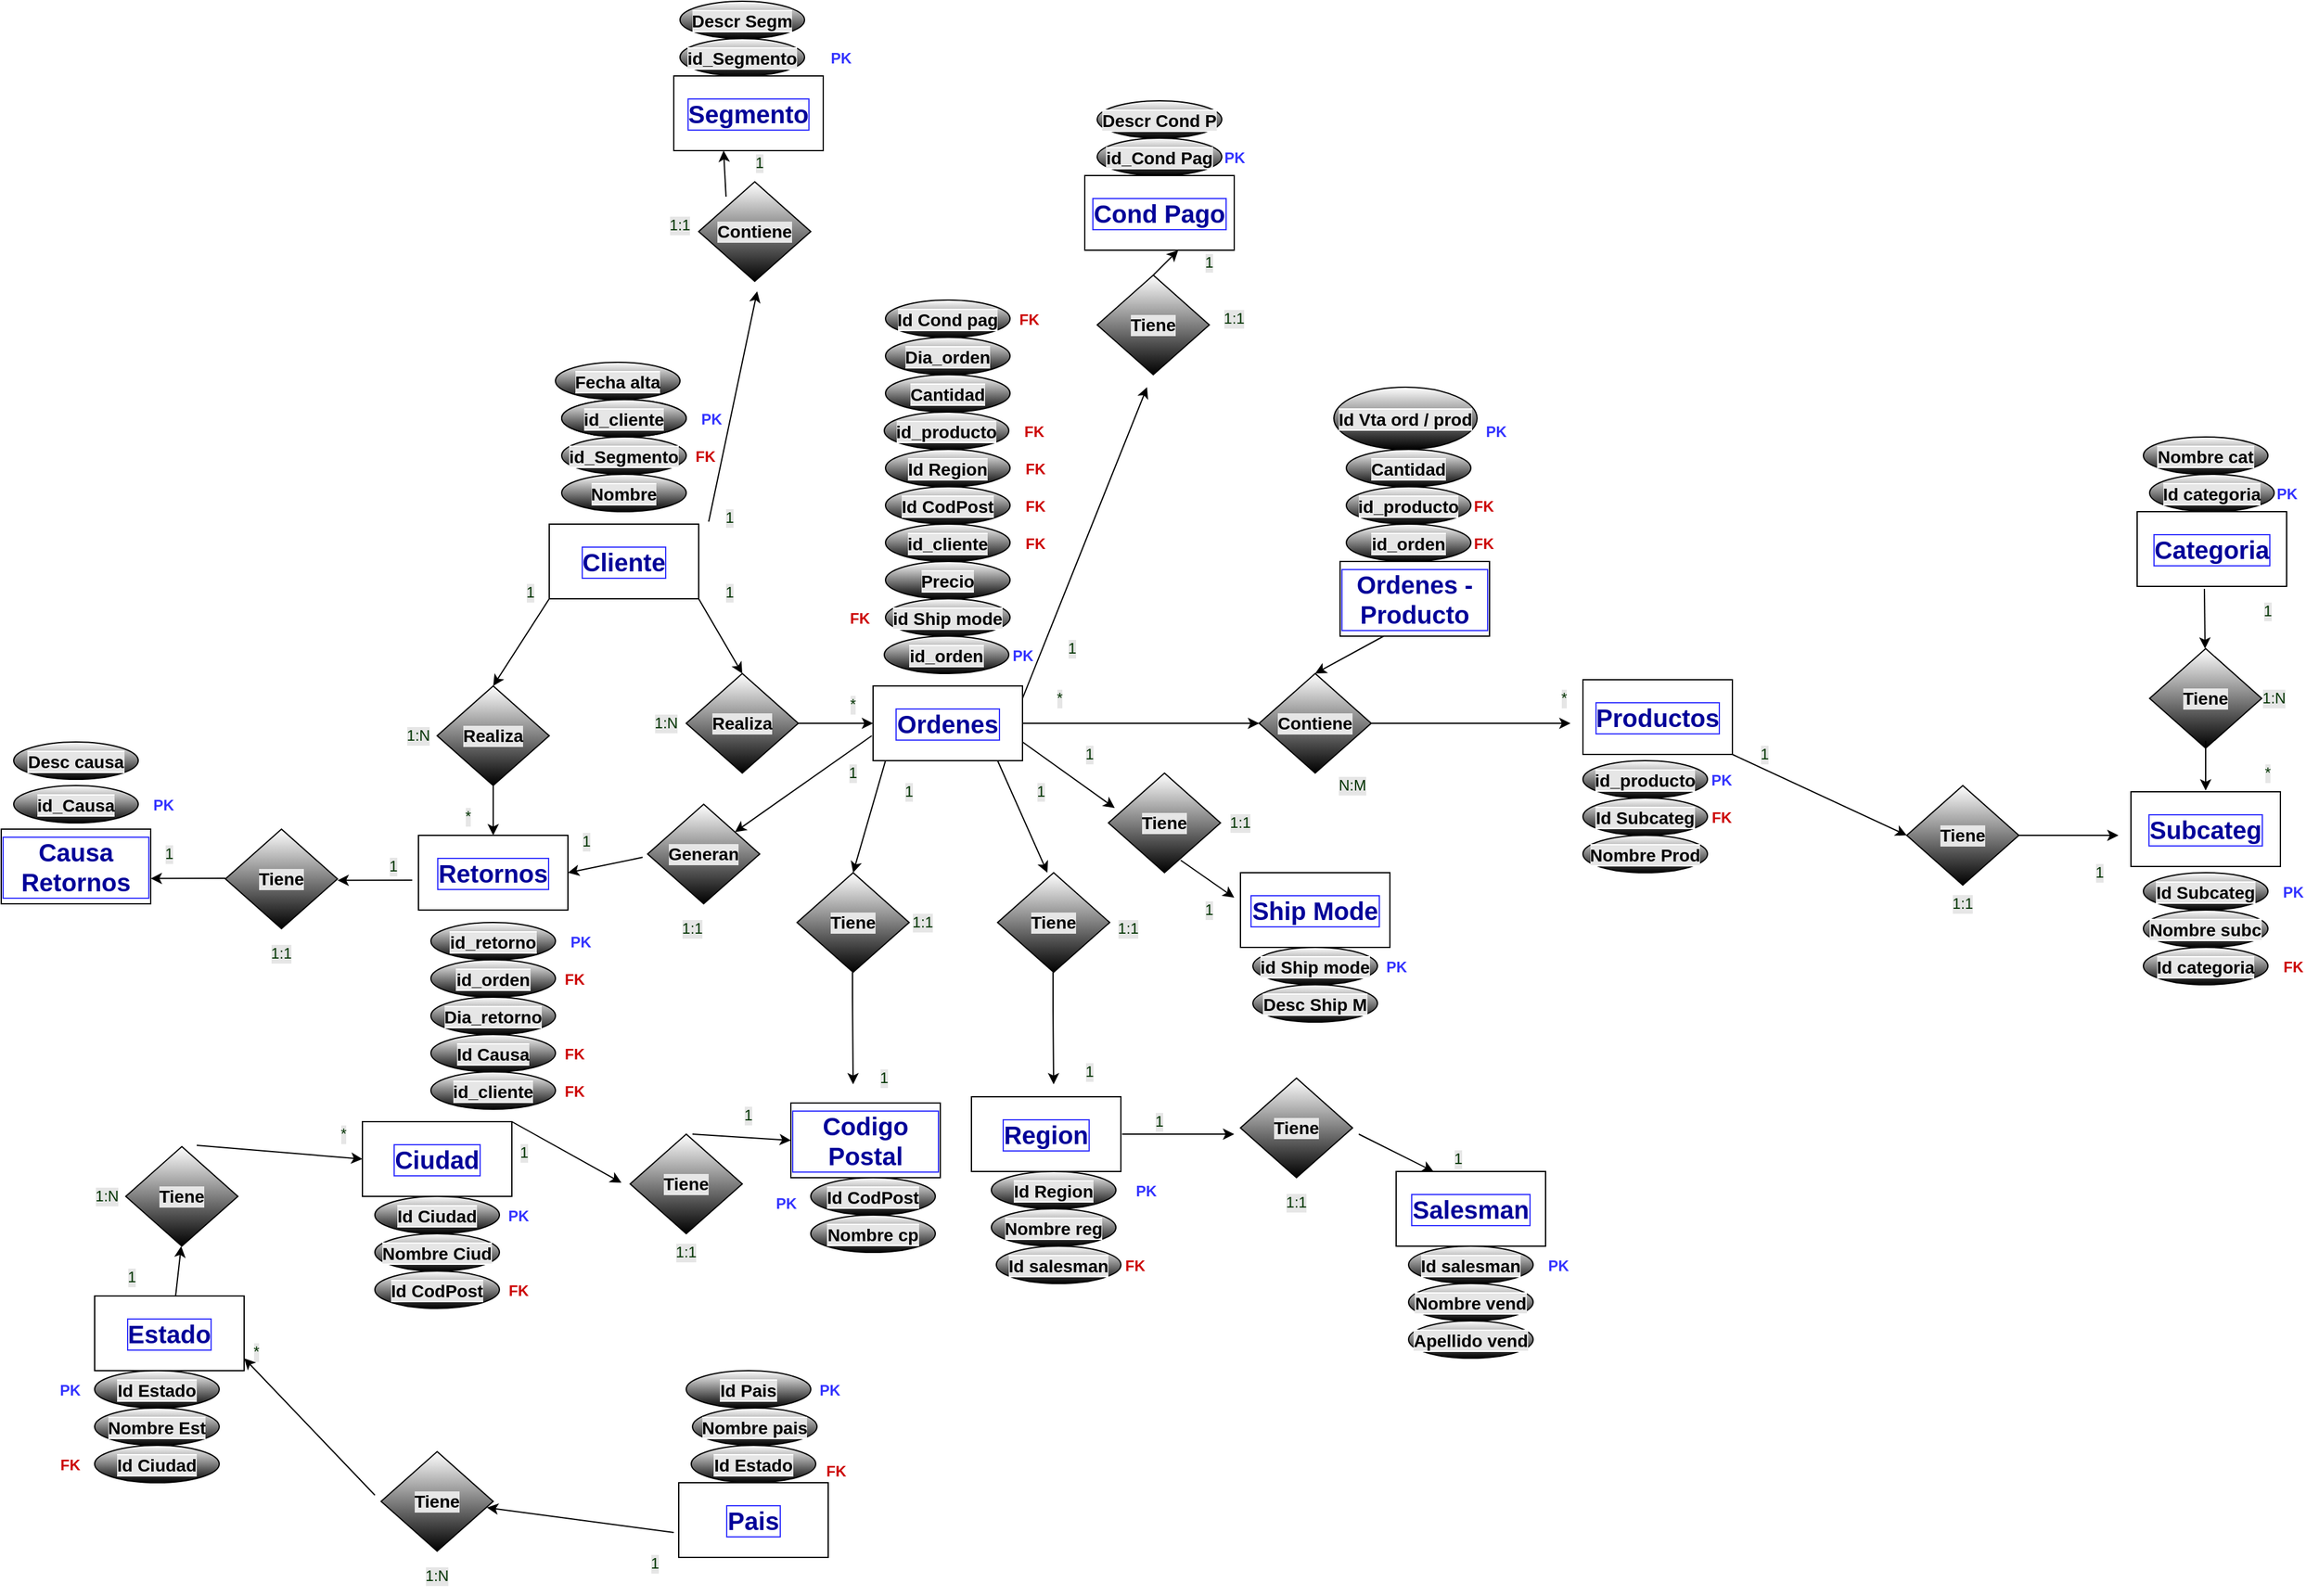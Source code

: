 <mxfile version="20.7.2" type="google"><diagram id="PlPm3DDEpKnXkEPoAFoL" name="Página-1"><mxGraphModel dx="2603" dy="1583" grid="1" gridSize="10" guides="1" tooltips="1" connect="1" arrows="1" fold="1" page="1" pageScale="1" pageWidth="1169" pageHeight="827" math="0" shadow="0"><root><mxCell id="0"/><mxCell id="1" parent="0"/><mxCell id="C1baLwybS-N-n2R99N6j-1" value="&lt;b&gt;&lt;font color=&quot;#000099&quot; style=&quot;font-size: 20px;&quot;&gt;Cliente&lt;/font&gt;&lt;/b&gt;" style="rounded=0;whiteSpace=wrap;html=1;labelBackgroundColor=default;labelBorderColor=#3333FF;" parent="1" vertex="1"><mxGeometry x="320" y="200" width="120" height="60" as="geometry"/></mxCell><mxCell id="C1baLwybS-N-n2R99N6j-2" value="&lt;b&gt;&lt;font color=&quot;#000099&quot; style=&quot;font-size: 20px; background-color: rgb(255, 255, 255);&quot;&gt;Ciudad&lt;/font&gt;&lt;/b&gt;" style="rounded=0;whiteSpace=wrap;html=1;labelBorderColor=#3333FF;" parent="1" vertex="1"><mxGeometry x="170" y="680" width="120" height="60" as="geometry"/></mxCell><mxCell id="C1baLwybS-N-n2R99N6j-3" value="&lt;b&gt;&lt;font color=&quot;#000099&quot; style=&quot;font-size: 20px; background-color: rgb(255, 255, 255);&quot;&gt;Region&lt;/font&gt;&lt;/b&gt;" style="rounded=0;whiteSpace=wrap;html=1;labelBorderColor=#3333FF;" parent="1" vertex="1"><mxGeometry x="659" y="660" width="120" height="60" as="geometry"/></mxCell><mxCell id="C1baLwybS-N-n2R99N6j-5" value="&lt;b&gt;&lt;font style=&quot;font-size: 14px; background-color: rgb(230, 230, 230);&quot;&gt;id_cliente&lt;/font&gt;&lt;/b&gt;" style="ellipse;whiteSpace=wrap;html=1;labelBackgroundColor=#FFFFFF;fontSize=15;fontColor=#000000;fillColor=#FFFFFF;gradientColor=default;" parent="1" vertex="1"><mxGeometry x="330" y="100" width="100" height="30" as="geometry"/></mxCell><mxCell id="C1baLwybS-N-n2R99N6j-9" value="&lt;span style=&quot;font-size: 14px; background-color: rgb(230, 230, 230);&quot;&gt;&lt;b&gt;id_Segmento&lt;/b&gt;&lt;/span&gt;" style="ellipse;whiteSpace=wrap;html=1;labelBackgroundColor=#FFFFFF;fontSize=15;fontColor=#000000;fillColor=#FFFFFF;gradientColor=default;" parent="1" vertex="1"><mxGeometry x="330" y="130" width="100" height="30" as="geometry"/></mxCell><mxCell id="C1baLwybS-N-n2R99N6j-28" value="" style="edgeStyle=orthogonalEdgeStyle;rounded=0;orthogonalLoop=1;jettySize=auto;html=1;fontSize=12;fontColor=#003300;" parent="1" source="C1baLwybS-N-n2R99N6j-13" target="C1baLwybS-N-n2R99N6j-17" edge="1"><mxGeometry relative="1" as="geometry"/></mxCell><mxCell id="C1baLwybS-N-n2R99N6j-13" value="&lt;b&gt;Realiza&lt;/b&gt;" style="rhombus;whiteSpace=wrap;html=1;labelBackgroundColor=#E6E6E6;fontSize=14;fontColor=#000000;fillColor=#FFFFFF;gradientColor=default;" parent="1" vertex="1"><mxGeometry x="230" y="330" width="90" height="80" as="geometry"/></mxCell><mxCell id="C1baLwybS-N-n2R99N6j-30" value="" style="edgeStyle=orthogonalEdgeStyle;rounded=0;orthogonalLoop=1;jettySize=auto;html=1;fontSize=12;fontColor=#003300;" parent="1" source="C1baLwybS-N-n2R99N6j-14" target="C1baLwybS-N-n2R99N6j-15" edge="1"><mxGeometry relative="1" as="geometry"/></mxCell><mxCell id="C1baLwybS-N-n2R99N6j-14" value="&lt;b&gt;Realiza&lt;/b&gt;" style="rhombus;whiteSpace=wrap;html=1;labelBackgroundColor=#E6E6E6;fontSize=14;fontColor=#000000;fillColor=#FFFFFF;gradientColor=default;" parent="1" vertex="1"><mxGeometry x="430" y="320" width="90" height="80" as="geometry"/></mxCell><mxCell id="C1baLwybS-N-n2R99N6j-32" value="" style="edgeStyle=orthogonalEdgeStyle;rounded=0;orthogonalLoop=1;jettySize=auto;html=1;fontSize=12;fontColor=#003300;" parent="1" source="C1baLwybS-N-n2R99N6j-15" target="C1baLwybS-N-n2R99N6j-19" edge="1"><mxGeometry relative="1" as="geometry"/></mxCell><mxCell id="C1baLwybS-N-n2R99N6j-15" value="&lt;b&gt;&lt;font color=&quot;#000099&quot; style=&quot;font-size: 20px; background-color: rgb(255, 255, 255);&quot;&gt;Ordenes&lt;/font&gt;&lt;/b&gt;" style="rounded=0;whiteSpace=wrap;html=1;labelBorderColor=#3333FF;" parent="1" vertex="1"><mxGeometry x="580" y="330" width="120" height="60" as="geometry"/></mxCell><mxCell id="C1baLwybS-N-n2R99N6j-16" value="&lt;b&gt;&lt;font color=&quot;#000099&quot; style=&quot;font-size: 20px; background-color: rgb(255, 255, 255);&quot;&gt;Productos&lt;/font&gt;&lt;/b&gt;" style="rounded=0;whiteSpace=wrap;html=1;labelBorderColor=#3333FF;" parent="1" vertex="1"><mxGeometry x="1150" y="325" width="120" height="60" as="geometry"/></mxCell><mxCell id="C1baLwybS-N-n2R99N6j-17" value="&lt;b&gt;&lt;font color=&quot;#000099&quot; style=&quot;font-size: 20px; background-color: rgb(255, 255, 255);&quot;&gt;Retornos&lt;/font&gt;&lt;/b&gt;" style="rounded=0;whiteSpace=wrap;html=1;labelBorderColor=#3333FF;" parent="1" vertex="1"><mxGeometry x="215" y="450" width="120" height="60" as="geometry"/></mxCell><mxCell id="C1baLwybS-N-n2R99N6j-18" value="&lt;b&gt;Tiene&lt;/b&gt;" style="rhombus;whiteSpace=wrap;html=1;labelBackgroundColor=#E6E6E6;fontSize=14;fontColor=#000000;fillColor=#FFFFFF;gradientColor=default;" parent="1" vertex="1"><mxGeometry x="519" y="480" width="90" height="80" as="geometry"/></mxCell><mxCell id="C1baLwybS-N-n2R99N6j-19" value="&lt;b&gt;Contiene&lt;/b&gt;" style="rhombus;whiteSpace=wrap;html=1;labelBackgroundColor=#E6E6E6;fontSize=14;fontColor=#000000;fillColor=#FFFFFF;gradientColor=default;" parent="1" vertex="1"><mxGeometry x="890" y="320" width="90" height="80" as="geometry"/></mxCell><mxCell id="C1baLwybS-N-n2R99N6j-20" value="&lt;b&gt;Tiene&lt;/b&gt;" style="rhombus;whiteSpace=wrap;html=1;labelBackgroundColor=#E6E6E6;fontSize=14;fontColor=#000000;fillColor=#FFFFFF;gradientColor=default;" parent="1" vertex="1"><mxGeometry x="680" y="480" width="90" height="80" as="geometry"/></mxCell><mxCell id="C1baLwybS-N-n2R99N6j-21" value="&lt;b&gt;&lt;font style=&quot;font-size: 14px; background-color: rgb(230, 230, 230);&quot;&gt;Nombre&lt;/font&gt;&lt;/b&gt;" style="ellipse;whiteSpace=wrap;html=1;labelBackgroundColor=#FFFFFF;fontSize=15;fontColor=#000000;fillColor=#FFFFFF;gradientColor=default;" parent="1" vertex="1"><mxGeometry x="330" y="160" width="100" height="30" as="geometry"/></mxCell><mxCell id="C1baLwybS-N-n2R99N6j-23" value="&lt;b&gt;&lt;font color=&quot;#3333ff&quot; style=&quot;font-size: 12px;&quot;&gt;PK&lt;/font&gt;&lt;/b&gt;" style="text;html=1;align=center;verticalAlign=middle;resizable=0;points=[];autosize=1;strokeColor=none;fillColor=none;fontSize=14;fontColor=#000000;" parent="1" vertex="1"><mxGeometry x="430" y="100" width="40" height="30" as="geometry"/></mxCell><mxCell id="C1baLwybS-N-n2R99N6j-24" value="&lt;font color=&quot;#003300&quot;&gt;1&lt;/font&gt;" style="text;html=1;strokeColor=none;fillColor=none;align=center;verticalAlign=middle;whiteSpace=wrap;rounded=0;labelBackgroundColor=#E6E6E6;fontSize=12;fontColor=#3333FF;" parent="1" vertex="1"><mxGeometry x="450" y="240" width="30" height="30" as="geometry"/></mxCell><mxCell id="C1baLwybS-N-n2R99N6j-26" value="" style="endArrow=classic;html=1;rounded=0;fontSize=12;fontColor=#003300;entryX=0.5;entryY=0;entryDx=0;entryDy=0;" parent="1" target="C1baLwybS-N-n2R99N6j-13" edge="1"><mxGeometry width="50" height="50" relative="1" as="geometry"><mxPoint x="320" y="260" as="sourcePoint"/><mxPoint x="340" y="310" as="targetPoint"/></mxGeometry></mxCell><mxCell id="C1baLwybS-N-n2R99N6j-29" value="" style="endArrow=classic;html=1;rounded=0;fontSize=12;fontColor=#003300;startArrow=none;" parent="1" edge="1"><mxGeometry width="50" height="50" relative="1" as="geometry"><mxPoint x="580" y="360" as="sourcePoint"/><mxPoint x="580" y="360" as="targetPoint"/></mxGeometry></mxCell><mxCell id="C1baLwybS-N-n2R99N6j-33" value="" style="endArrow=classic;html=1;rounded=0;fontSize=12;fontColor=#003300;" parent="1" edge="1"><mxGeometry width="50" height="50" relative="1" as="geometry"><mxPoint x="980" y="360" as="sourcePoint"/><mxPoint x="1140" y="360" as="targetPoint"/></mxGeometry></mxCell><mxCell id="C1baLwybS-N-n2R99N6j-34" value="" style="endArrow=classic;html=1;rounded=0;fontSize=12;fontColor=#003300;entryX=0.5;entryY=0;entryDx=0;entryDy=0;" parent="1" target="C1baLwybS-N-n2R99N6j-18" edge="1"><mxGeometry width="50" height="50" relative="1" as="geometry"><mxPoint x="590" y="390" as="sourcePoint"/><mxPoint x="600" y="480" as="targetPoint"/></mxGeometry></mxCell><mxCell id="C1baLwybS-N-n2R99N6j-35" value="" style="endArrow=classic;html=1;rounded=0;fontSize=12;fontColor=#003300;" parent="1" edge="1"><mxGeometry width="50" height="50" relative="1" as="geometry"><mxPoint x="680" y="390" as="sourcePoint"/><mxPoint x="720" y="480" as="targetPoint"/></mxGeometry></mxCell><mxCell id="C1baLwybS-N-n2R99N6j-36" value="" style="edgeStyle=orthogonalEdgeStyle;rounded=0;orthogonalLoop=1;jettySize=auto;html=1;fontSize=12;fontColor=#003300;" parent="1" edge="1"><mxGeometry relative="1" as="geometry"><mxPoint x="563.5" y="560" as="sourcePoint"/><mxPoint x="564" y="650" as="targetPoint"/><Array as="points"><mxPoint x="564" y="580"/><mxPoint x="564" y="580"/></Array></mxGeometry></mxCell><mxCell id="C1baLwybS-N-n2R99N6j-37" value="" style="edgeStyle=orthogonalEdgeStyle;rounded=0;orthogonalLoop=1;jettySize=auto;html=1;fontSize=12;fontColor=#003300;" parent="1" edge="1"><mxGeometry relative="1" as="geometry"><mxPoint x="724.5" y="560" as="sourcePoint"/><mxPoint x="725" y="650" as="targetPoint"/><Array as="points"><mxPoint x="725" y="590"/><mxPoint x="725" y="590"/></Array></mxGeometry></mxCell><mxCell id="C1baLwybS-N-n2R99N6j-39" value="&lt;b&gt;&lt;font style=&quot;font-size: 14px; background-color: rgb(230, 230, 230);&quot;&gt;Dia_orden&lt;/font&gt;&lt;/b&gt;" style="ellipse;whiteSpace=wrap;html=1;labelBackgroundColor=#FFFFFF;fontSize=15;fontColor=#000000;fillColor=#FFFFFF;gradientColor=default;" parent="1" vertex="1"><mxGeometry x="590" y="50" width="100" height="30" as="geometry"/></mxCell><mxCell id="C1baLwybS-N-n2R99N6j-40" value="&lt;b&gt;&lt;font style=&quot;font-size: 14px; background-color: rgb(230, 230, 230);&quot;&gt;id Ship mode&lt;/font&gt;&lt;/b&gt;" style="ellipse;whiteSpace=wrap;html=1;labelBackgroundColor=#FFFFFF;fontSize=15;fontColor=#000000;fillColor=#FFFFFF;gradientColor=default;" parent="1" vertex="1"><mxGeometry x="590" y="260" width="100" height="30" as="geometry"/></mxCell><mxCell id="C1baLwybS-N-n2R99N6j-41" value="&lt;b&gt;&lt;font style=&quot;font-size: 14px; background-color: rgb(230, 230, 230);&quot;&gt;Cantidad&lt;/font&gt;&lt;/b&gt;" style="ellipse;whiteSpace=wrap;html=1;labelBackgroundColor=#FFFFFF;fontSize=15;fontColor=#000000;fillColor=#FFFFFF;gradientColor=default;" parent="1" vertex="1"><mxGeometry x="960" y="140" width="100" height="30" as="geometry"/></mxCell><mxCell id="C1baLwybS-N-n2R99N6j-42" value="&lt;b&gt;&lt;font style=&quot;font-size: 14px; background-color: rgb(230, 230, 230);&quot;&gt;Precio&lt;/font&gt;&lt;/b&gt;" style="ellipse;whiteSpace=wrap;html=1;labelBackgroundColor=#FFFFFF;fontSize=15;fontColor=#000000;fillColor=#FFFFFF;gradientColor=default;" parent="1" vertex="1"><mxGeometry x="590" y="230" width="100" height="30" as="geometry"/></mxCell><mxCell id="C1baLwybS-N-n2R99N6j-43" value="&lt;span style=&quot;font-size: 14px; background-color: rgb(230, 230, 230);&quot;&gt;&lt;b&gt;id_cliente&lt;/b&gt;&lt;/span&gt;" style="ellipse;whiteSpace=wrap;html=1;labelBackgroundColor=#FFFFFF;fontSize=15;fontColor=#000000;fillColor=#FFFFFF;gradientColor=default;" parent="1" vertex="1"><mxGeometry x="590" y="200" width="100" height="30" as="geometry"/></mxCell><mxCell id="C1baLwybS-N-n2R99N6j-44" value="&lt;b&gt;&lt;font style=&quot;font-size: 14px; background-color: rgb(230, 230, 230);&quot;&gt;Id CodPost&lt;/font&gt;&lt;/b&gt;" style="ellipse;whiteSpace=wrap;html=1;labelBackgroundColor=#FFFFFF;fontSize=15;fontColor=#000000;fillColor=#FFFFFF;gradientColor=default;" parent="1" vertex="1"><mxGeometry x="590" y="170" width="100" height="30" as="geometry"/></mxCell><mxCell id="C1baLwybS-N-n2R99N6j-46" value="&lt;b&gt;&lt;font style=&quot;font-size: 14px; background-color: rgb(230, 230, 230);&quot;&gt;Id Region&lt;/font&gt;&lt;/b&gt;" style="ellipse;whiteSpace=wrap;html=1;labelBackgroundColor=#FFFFFF;fontSize=15;fontColor=#000000;fillColor=#FFFFFF;gradientColor=default;" parent="1" vertex="1"><mxGeometry x="590" y="140" width="100" height="30" as="geometry"/></mxCell><mxCell id="C1baLwybS-N-n2R99N6j-47" value="&lt;span style=&quot;font-size: 14px; background-color: rgb(230, 230, 230);&quot;&gt;&lt;b&gt;id_producto&lt;/b&gt;&lt;/span&gt;" style="ellipse;whiteSpace=wrap;html=1;labelBackgroundColor=#FFFFFF;fontSize=15;fontColor=#000000;fillColor=#FFFFFF;gradientColor=default;" parent="1" vertex="1"><mxGeometry x="589" y="110" width="100" height="30" as="geometry"/></mxCell><mxCell id="C1baLwybS-N-n2R99N6j-52" value="&lt;b&gt;&lt;font color=&quot;#cc0000&quot; style=&quot;font-size: 12px;&quot;&gt;FK&lt;/font&gt;&lt;/b&gt;" style="text;html=1;align=center;verticalAlign=middle;resizable=0;points=[];autosize=1;strokeColor=none;fillColor=none;fontSize=14;fontColor=#000000;" parent="1" vertex="1"><mxGeometry x="689" y="110" width="40" height="30" as="geometry"/></mxCell><mxCell id="C1baLwybS-N-n2R99N6j-53" value="&lt;b&gt;&lt;font color=&quot;#cc0000&quot; style=&quot;font-size: 12px;&quot;&gt;FK&lt;/font&gt;&lt;/b&gt;" style="text;html=1;align=center;verticalAlign=middle;resizable=0;points=[];autosize=1;strokeColor=none;fillColor=none;fontSize=14;fontColor=#000000;" parent="1" vertex="1"><mxGeometry x="690" y="200" width="40" height="30" as="geometry"/></mxCell><mxCell id="C1baLwybS-N-n2R99N6j-54" value="&lt;b&gt;&lt;font color=&quot;#cc0000&quot; style=&quot;font-size: 12px;&quot;&gt;FK&lt;/font&gt;&lt;/b&gt;" style="text;html=1;align=center;verticalAlign=middle;resizable=0;points=[];autosize=1;strokeColor=none;fillColor=none;fontSize=14;fontColor=#000000;" parent="1" vertex="1"><mxGeometry x="690" y="140" width="40" height="30" as="geometry"/></mxCell><mxCell id="C1baLwybS-N-n2R99N6j-55" value="&lt;b&gt;&lt;font color=&quot;#cc0000&quot; style=&quot;font-size: 12px;&quot;&gt;FK&lt;/font&gt;&lt;/b&gt;" style="text;html=1;align=center;verticalAlign=middle;resizable=0;points=[];autosize=1;strokeColor=none;fillColor=none;fontSize=14;fontColor=#000000;" parent="1" vertex="1"><mxGeometry x="690" y="170" width="40" height="30" as="geometry"/></mxCell><mxCell id="C1baLwybS-N-n2R99N6j-56" value="&lt;font color=&quot;#003300&quot;&gt;1&lt;/font&gt;" style="text;html=1;strokeColor=none;fillColor=none;align=center;verticalAlign=middle;whiteSpace=wrap;rounded=0;labelBackgroundColor=#E6E6E6;fontSize=12;fontColor=#3333FF;" parent="1" vertex="1"><mxGeometry x="290" y="240" width="30" height="30" as="geometry"/></mxCell><mxCell id="C1baLwybS-N-n2R99N6j-57" value="" style="endArrow=classic;html=1;rounded=0;fontSize=12;fontColor=#003300;entryX=0.5;entryY=0;entryDx=0;entryDy=0;" parent="1" target="C1baLwybS-N-n2R99N6j-14" edge="1"><mxGeometry width="50" height="50" relative="1" as="geometry"><mxPoint x="440" y="260" as="sourcePoint"/><mxPoint x="425" y="320" as="targetPoint"/></mxGeometry></mxCell><mxCell id="C1baLwybS-N-n2R99N6j-59" value="&lt;font color=&quot;#003300&quot;&gt;1:N&lt;/font&gt;" style="text;html=1;strokeColor=none;fillColor=none;align=center;verticalAlign=middle;whiteSpace=wrap;rounded=0;labelBackgroundColor=#E6E6E6;fontSize=12;fontColor=#3333FF;" parent="1" vertex="1"><mxGeometry x="399" y="345" width="30" height="30" as="geometry"/></mxCell><mxCell id="C1baLwybS-N-n2R99N6j-64" value="&lt;font color=&quot;#003300&quot;&gt;*&lt;/font&gt;" style="text;html=1;strokeColor=none;fillColor=none;align=center;verticalAlign=middle;whiteSpace=wrap;rounded=0;labelBackgroundColor=#E6E6E6;fontSize=12;fontColor=#3333FF;" parent="1" vertex="1"><mxGeometry x="549" y="330" width="30" height="30" as="geometry"/></mxCell><mxCell id="C1baLwybS-N-n2R99N6j-65" value="&lt;font color=&quot;#003300&quot;&gt;*&lt;/font&gt;" style="text;html=1;strokeColor=none;fillColor=none;align=center;verticalAlign=middle;whiteSpace=wrap;rounded=0;labelBackgroundColor=#E6E6E6;fontSize=12;fontColor=#3333FF;" parent="1" vertex="1"><mxGeometry x="240" y="420" width="30" height="30" as="geometry"/></mxCell><mxCell id="C1baLwybS-N-n2R99N6j-66" value="&lt;font color=&quot;#003300&quot;&gt;1:N&lt;/font&gt;" style="text;html=1;strokeColor=none;fillColor=none;align=center;verticalAlign=middle;whiteSpace=wrap;rounded=0;labelBackgroundColor=#E6E6E6;fontSize=12;fontColor=#3333FF;" parent="1" vertex="1"><mxGeometry x="200" y="355" width="30" height="30" as="geometry"/></mxCell><mxCell id="C1baLwybS-N-n2R99N6j-67" value="&lt;b&gt;&lt;font style=&quot;font-size: 14px; background-color: rgb(230, 230, 230);&quot;&gt;id_retorno&lt;/font&gt;&lt;/b&gt;" style="ellipse;whiteSpace=wrap;html=1;labelBackgroundColor=#FFFFFF;fontSize=15;fontColor=#000000;fillColor=#FFFFFF;gradientColor=default;" parent="1" vertex="1"><mxGeometry x="225" y="520" width="100" height="30" as="geometry"/></mxCell><mxCell id="C1baLwybS-N-n2R99N6j-68" value="&lt;b&gt;&lt;font color=&quot;#3333ff&quot; style=&quot;font-size: 12px;&quot;&gt;PK&lt;/font&gt;&lt;/b&gt;" style="text;html=1;align=center;verticalAlign=middle;resizable=0;points=[];autosize=1;strokeColor=none;fillColor=none;fontSize=14;fontColor=#000000;" parent="1" vertex="1"><mxGeometry x="325" y="520" width="40" height="30" as="geometry"/></mxCell><mxCell id="C1baLwybS-N-n2R99N6j-69" value="&lt;b&gt;&lt;font style=&quot;font-size: 14px; background-color: rgb(230, 230, 230);&quot;&gt;id_orden&lt;/font&gt;&lt;/b&gt;" style="ellipse;whiteSpace=wrap;html=1;labelBackgroundColor=#FFFFFF;fontSize=15;fontColor=#000000;fillColor=#FFFFFF;gradientColor=default;" parent="1" vertex="1"><mxGeometry x="225" y="550" width="100" height="30" as="geometry"/></mxCell><mxCell id="C1baLwybS-N-n2R99N6j-70" value="&lt;b&gt;&lt;font style=&quot;font-size: 14px; background-color: rgb(230, 230, 230);&quot;&gt;Dia_retorno&lt;/font&gt;&lt;/b&gt;" style="ellipse;whiteSpace=wrap;html=1;labelBackgroundColor=#FFFFFF;fontSize=15;fontColor=#000000;fillColor=#FFFFFF;gradientColor=default;" parent="1" vertex="1"><mxGeometry x="225" y="580" width="100" height="30" as="geometry"/></mxCell><mxCell id="C1baLwybS-N-n2R99N6j-71" value="&lt;b&gt;&lt;font style=&quot;font-size: 14px; background-color: rgb(230, 230, 230);&quot;&gt;Id Causa&lt;/font&gt;&lt;/b&gt;" style="ellipse;whiteSpace=wrap;html=1;labelBackgroundColor=#FFFFFF;fontSize=15;fontColor=#000000;fillColor=#FFFFFF;gradientColor=default;" parent="1" vertex="1"><mxGeometry x="225" y="610" width="100" height="30" as="geometry"/></mxCell><mxCell id="C1baLwybS-N-n2R99N6j-72" value="&lt;b&gt;&lt;font color=&quot;#cc0000&quot; style=&quot;font-size: 12px;&quot;&gt;FK&lt;/font&gt;&lt;/b&gt;" style="text;html=1;align=center;verticalAlign=middle;resizable=0;points=[];autosize=1;strokeColor=none;fillColor=none;fontSize=14;fontColor=#000000;" parent="1" vertex="1"><mxGeometry x="320" y="550" width="40" height="30" as="geometry"/></mxCell><mxCell id="C1baLwybS-N-n2R99N6j-73" value="&lt;b&gt;&lt;font style=&quot;font-size: 14px; background-color: rgb(230, 230, 230);&quot;&gt;Id CodPost&lt;/font&gt;&lt;/b&gt;" style="ellipse;whiteSpace=wrap;html=1;labelBackgroundColor=#FFFFFF;fontSize=15;fontColor=#000000;fillColor=#FFFFFF;gradientColor=default;" parent="1" vertex="1"><mxGeometry x="530" y="725" width="100" height="30" as="geometry"/></mxCell><mxCell id="C1baLwybS-N-n2R99N6j-77" value="&lt;b&gt;&lt;font color=&quot;#3333ff&quot; style=&quot;font-size: 12px;&quot;&gt;PK&lt;/font&gt;&lt;/b&gt;" style="text;html=1;align=center;verticalAlign=middle;resizable=0;points=[];autosize=1;strokeColor=none;fillColor=none;fontSize=14;fontColor=#000000;" parent="1" vertex="1"><mxGeometry x="490" y="730" width="40" height="30" as="geometry"/></mxCell><mxCell id="C1baLwybS-N-n2R99N6j-78" value="&lt;span style=&quot;font-size: 14px; background-color: rgb(230, 230, 230);&quot;&gt;&lt;b&gt;Id Region&lt;/b&gt;&lt;/span&gt;" style="ellipse;whiteSpace=wrap;html=1;labelBackgroundColor=#FFFFFF;fontSize=15;fontColor=#000000;fillColor=#FFFFFF;gradientColor=default;" parent="1" vertex="1"><mxGeometry x="675" y="720" width="100" height="30" as="geometry"/></mxCell><mxCell id="C1baLwybS-N-n2R99N6j-79" value="&lt;b&gt;&lt;font style=&quot;font-size: 14px; background-color: rgb(230, 230, 230);&quot;&gt;Nombre reg&lt;/font&gt;&lt;/b&gt;" style="ellipse;whiteSpace=wrap;html=1;labelBackgroundColor=#FFFFFF;fontSize=15;fontColor=#000000;fillColor=#FFFFFF;gradientColor=default;" parent="1" vertex="1"><mxGeometry x="675" y="750" width="100" height="30" as="geometry"/></mxCell><mxCell id="C1baLwybS-N-n2R99N6j-81" value="&lt;b&gt;&lt;font style=&quot;font-size: 14px; background-color: rgb(230, 230, 230);&quot;&gt;id_producto&lt;/font&gt;&lt;/b&gt;" style="ellipse;whiteSpace=wrap;html=1;labelBackgroundColor=#FFFFFF;fontSize=15;fontColor=#000000;fillColor=#FFFFFF;gradientColor=default;" parent="1" vertex="1"><mxGeometry x="1150" y="390" width="100" height="30" as="geometry"/></mxCell><mxCell id="C1baLwybS-N-n2R99N6j-83" value="&lt;span&gt;&lt;font style=&quot;font-size: 14px; background-color: rgb(230, 230, 230);&quot;&gt;Id Subcateg&lt;/font&gt;&lt;/span&gt;" style="ellipse;whiteSpace=wrap;html=1;labelBackgroundColor=#FFFFFF;fontSize=15;fontColor=#000000;fillColor=#FFFFFF;gradientColor=default;fontStyle=1" parent="1" vertex="1"><mxGeometry x="1150" y="420" width="100" height="30" as="geometry"/></mxCell><mxCell id="C1baLwybS-N-n2R99N6j-84" value="&lt;b&gt;&lt;font style=&quot;font-size: 14px; background-color: rgb(230, 230, 230);&quot;&gt;Nombre Prod&lt;/font&gt;&lt;/b&gt;" style="ellipse;whiteSpace=wrap;html=1;labelBackgroundColor=#FFFFFF;fontSize=15;fontColor=#000000;fillColor=#FFFFFF;gradientColor=default;" parent="1" vertex="1"><mxGeometry x="1150" y="450" width="100" height="30" as="geometry"/></mxCell><mxCell id="C1baLwybS-N-n2R99N6j-85" value="&lt;b&gt;&lt;font color=&quot;#3333ff&quot; style=&quot;font-size: 12px;&quot;&gt;PK&lt;/font&gt;&lt;/b&gt;" style="text;html=1;align=center;verticalAlign=middle;resizable=0;points=[];autosize=1;strokeColor=none;fillColor=none;fontSize=14;fontColor=#000000;" parent="1" vertex="1"><mxGeometry x="1241" y="390" width="40" height="30" as="geometry"/></mxCell><mxCell id="C1baLwybS-N-n2R99N6j-89" value="&lt;font color=&quot;#003300&quot;&gt;1&lt;/font&gt;" style="text;html=1;strokeColor=none;fillColor=none;align=center;verticalAlign=middle;whiteSpace=wrap;rounded=0;labelBackgroundColor=#E6E6E6;fontSize=12;fontColor=#3333FF;" parent="1" vertex="1"><mxGeometry x="594" y="400" width="30" height="30" as="geometry"/></mxCell><mxCell id="C1baLwybS-N-n2R99N6j-91" value="&lt;font color=&quot;#003300&quot;&gt;1&lt;/font&gt;" style="text;html=1;strokeColor=none;fillColor=none;align=center;verticalAlign=middle;whiteSpace=wrap;rounded=0;labelBackgroundColor=#E6E6E6;fontSize=12;fontColor=#3333FF;" parent="1" vertex="1"><mxGeometry x="700" y="400" width="30" height="30" as="geometry"/></mxCell><mxCell id="C1baLwybS-N-n2R99N6j-92" value="&lt;font color=&quot;#003300&quot;&gt;1&lt;/font&gt;" style="text;html=1;strokeColor=none;fillColor=none;align=center;verticalAlign=middle;whiteSpace=wrap;rounded=0;labelBackgroundColor=#E6E6E6;fontSize=12;fontColor=#3333FF;" parent="1" vertex="1"><mxGeometry x="574" y="630" width="30" height="30" as="geometry"/></mxCell><mxCell id="C1baLwybS-N-n2R99N6j-93" value="&lt;font color=&quot;#003300&quot;&gt;1&lt;/font&gt;" style="text;html=1;strokeColor=none;fillColor=none;align=center;verticalAlign=middle;whiteSpace=wrap;rounded=0;labelBackgroundColor=#E6E6E6;fontSize=12;fontColor=#3333FF;" parent="1" vertex="1"><mxGeometry x="739" y="625" width="30" height="30" as="geometry"/></mxCell><mxCell id="C1baLwybS-N-n2R99N6j-95" value="&lt;font color=&quot;#003300&quot;&gt;1:1&lt;/font&gt;" style="text;html=1;strokeColor=none;fillColor=none;align=center;verticalAlign=middle;whiteSpace=wrap;rounded=0;labelBackgroundColor=#E6E6E6;fontSize=12;fontColor=#3333FF;" parent="1" vertex="1"><mxGeometry x="770" y="510" width="30" height="30" as="geometry"/></mxCell><mxCell id="C1baLwybS-N-n2R99N6j-96" value="&lt;b&gt;&lt;font color=&quot;#3333ff&quot; style=&quot;font-size: 12px;&quot;&gt;PK&lt;/font&gt;&lt;/b&gt;" style="text;html=1;align=center;verticalAlign=middle;resizable=0;points=[];autosize=1;strokeColor=none;fillColor=none;fontSize=14;fontColor=#000000;" parent="1" vertex="1"><mxGeometry x="779" y="720" width="40" height="30" as="geometry"/></mxCell><mxCell id="C1baLwybS-N-n2R99N6j-105" value="&lt;font color=&quot;#003300&quot;&gt;*&lt;/font&gt;" style="text;html=1;strokeColor=none;fillColor=none;align=center;verticalAlign=middle;whiteSpace=wrap;rounded=0;labelBackgroundColor=#E6E6E6;fontSize=12;fontColor=#3333FF;" parent="1" vertex="1"><mxGeometry x="1120" y="325" width="30" height="30" as="geometry"/></mxCell><mxCell id="C1baLwybS-N-n2R99N6j-106" value="" style="endArrow=none;html=1;rounded=0;fontSize=12;fontColor=#003300;" parent="1" edge="1"><mxGeometry width="50" height="50" relative="1" as="geometry"><mxPoint x="700" y="359.5" as="sourcePoint"/><mxPoint x="700" y="359.5" as="targetPoint"/></mxGeometry></mxCell><mxCell id="2aEqqAUmdZuA0e0Xjtmh-7" value="&lt;b&gt;&lt;font style=&quot;font-size: 14px; background-color: rgb(230, 230, 230);&quot;&gt;id_orden&lt;/font&gt;&lt;/b&gt;" style="ellipse;whiteSpace=wrap;html=1;labelBackgroundColor=#FFFFFF;fontSize=15;fontColor=#000000;fillColor=#FFFFFF;gradientColor=default;" parent="1" vertex="1"><mxGeometry x="589" y="290" width="100" height="30" as="geometry"/></mxCell><mxCell id="2aEqqAUmdZuA0e0Xjtmh-10" value="&lt;b&gt;Generan&lt;/b&gt;" style="rhombus;whiteSpace=wrap;html=1;labelBackgroundColor=#E6E6E6;fontSize=14;fontColor=#000000;fillColor=#FFFFFF;gradientColor=default;" parent="1" vertex="1"><mxGeometry x="399" y="425" width="90" height="80" as="geometry"/></mxCell><mxCell id="2aEqqAUmdZuA0e0Xjtmh-12" value="&lt;b&gt;&lt;font color=&quot;#3333ff&quot; style=&quot;font-size: 12px;&quot;&gt;PK&lt;/font&gt;&lt;/b&gt;" style="text;html=1;align=center;verticalAlign=middle;resizable=0;points=[];autosize=1;strokeColor=none;fillColor=none;fontSize=14;fontColor=#000000;" parent="1" vertex="1"><mxGeometry x="680" y="290" width="40" height="30" as="geometry"/></mxCell><mxCell id="2aEqqAUmdZuA0e0Xjtmh-15" value="" style="endArrow=classic;html=1;rounded=0;" parent="1" target="2aEqqAUmdZuA0e0Xjtmh-10" edge="1"><mxGeometry width="50" height="50" relative="1" as="geometry"><mxPoint x="579" y="370" as="sourcePoint"/><mxPoint x="529" y="420" as="targetPoint"/></mxGeometry></mxCell><mxCell id="2aEqqAUmdZuA0e0Xjtmh-16" value="" style="endArrow=classic;html=1;rounded=0;entryX=1;entryY=0.5;entryDx=0;entryDy=0;" parent="1" target="C1baLwybS-N-n2R99N6j-17" edge="1"><mxGeometry width="50" height="50" relative="1" as="geometry"><mxPoint x="395" y="467.67" as="sourcePoint"/><mxPoint x="334.996" y="509.996" as="targetPoint"/></mxGeometry></mxCell><mxCell id="2aEqqAUmdZuA0e0Xjtmh-18" value="&lt;font color=&quot;#003300&quot;&gt;1&lt;/font&gt;" style="text;html=1;strokeColor=none;fillColor=none;align=center;verticalAlign=middle;whiteSpace=wrap;rounded=0;labelBackgroundColor=#E6E6E6;fontSize=12;fontColor=#3333FF;" parent="1" vertex="1"><mxGeometry x="335" y="440" width="30" height="30" as="geometry"/></mxCell><mxCell id="2aEqqAUmdZuA0e0Xjtmh-22" value="&lt;font color=&quot;#003300&quot;&gt;1&lt;/font&gt;" style="text;html=1;strokeColor=none;fillColor=none;align=center;verticalAlign=middle;whiteSpace=wrap;rounded=0;labelBackgroundColor=#E6E6E6;fontSize=12;fontColor=#3333FF;" parent="1" vertex="1"><mxGeometry x="549" y="385" width="30" height="30" as="geometry"/></mxCell><mxCell id="2aEqqAUmdZuA0e0Xjtmh-27" value="&lt;font color=&quot;#003300&quot;&gt;1:1&lt;/font&gt;" style="text;html=1;strokeColor=none;fillColor=none;align=center;verticalAlign=middle;whiteSpace=wrap;rounded=0;labelBackgroundColor=#E6E6E6;fontSize=12;fontColor=#3333FF;" parent="1" vertex="1"><mxGeometry x="605" y="505" width="30" height="30" as="geometry"/></mxCell><mxCell id="2aEqqAUmdZuA0e0Xjtmh-29" value="&lt;font color=&quot;#003300&quot;&gt;1:1&lt;/font&gt;" style="text;html=1;strokeColor=none;fillColor=none;align=center;verticalAlign=middle;whiteSpace=wrap;rounded=0;labelBackgroundColor=#E6E6E6;fontSize=12;fontColor=#3333FF;" parent="1" vertex="1"><mxGeometry x="420" y="510" width="30" height="30" as="geometry"/></mxCell><mxCell id="8zJvEbX7JQ_z378_JHZw-1" value="&lt;b&gt;&lt;font style=&quot;font-size: 14px; background-color: rgb(230, 230, 230);&quot;&gt;id_cliente&lt;/font&gt;&lt;/b&gt;" style="ellipse;whiteSpace=wrap;html=1;labelBackgroundColor=#FFFFFF;fontSize=15;fontColor=#000000;fillColor=#FFFFFF;gradientColor=default;" parent="1" vertex="1"><mxGeometry x="330" y="100" width="100" height="30" as="geometry"/></mxCell><mxCell id="8zJvEbX7JQ_z378_JHZw-2" value="&lt;b&gt;&lt;font style=&quot;font-size: 14px; background-color: rgb(230, 230, 230);&quot;&gt;Fecha alta&lt;/font&gt;&lt;/b&gt;" style="ellipse;whiteSpace=wrap;html=1;labelBackgroundColor=#FFFFFF;fontSize=15;fontColor=#000000;fillColor=#FFFFFF;gradientColor=default;" parent="1" vertex="1"><mxGeometry x="325" y="70" width="100" height="30" as="geometry"/></mxCell><mxCell id="8zJvEbX7JQ_z378_JHZw-3" value="&lt;b&gt;&lt;font color=&quot;#cc0000&quot; style=&quot;font-size: 12px;&quot;&gt;FK&lt;/font&gt;&lt;/b&gt;" style="text;html=1;align=center;verticalAlign=middle;resizable=0;points=[];autosize=1;strokeColor=none;fillColor=none;fontSize=14;fontColor=#000000;" parent="1" vertex="1"><mxGeometry x="425" y="130" width="40" height="30" as="geometry"/></mxCell><mxCell id="8zJvEbX7JQ_z378_JHZw-4" value="&lt;b&gt;&lt;font color=&quot;#000099&quot; style=&quot;font-size: 20px;&quot;&gt;Segmento&lt;/font&gt;&lt;/b&gt;" style="rounded=0;whiteSpace=wrap;html=1;labelBackgroundColor=default;labelBorderColor=#3333FF;" parent="1" vertex="1"><mxGeometry x="420" y="-160" width="120" height="60" as="geometry"/></mxCell><mxCell id="8zJvEbX7JQ_z378_JHZw-5" value="&lt;b&gt;Contiene&lt;/b&gt;" style="rhombus;whiteSpace=wrap;html=1;labelBackgroundColor=#E6E6E6;fontSize=14;fontColor=#000000;fillColor=#FFFFFF;gradientColor=default;" parent="1" vertex="1"><mxGeometry x="440" y="-75" width="90" height="80" as="geometry"/></mxCell><mxCell id="8zJvEbX7JQ_z378_JHZw-6" value="&lt;span style=&quot;font-size: 14px; background-color: rgb(230, 230, 230);&quot;&gt;&lt;b&gt;id_Segmento&lt;/b&gt;&lt;/span&gt;" style="ellipse;whiteSpace=wrap;html=1;labelBackgroundColor=#FFFFFF;fontSize=15;fontColor=#000000;fillColor=#FFFFFF;gradientColor=default;" parent="1" vertex="1"><mxGeometry x="425" y="-190" width="100" height="30" as="geometry"/></mxCell><mxCell id="8zJvEbX7JQ_z378_JHZw-7" value="&lt;b&gt;&lt;font color=&quot;#3333ff&quot; style=&quot;font-size: 12px;&quot;&gt;PK&lt;/font&gt;&lt;/b&gt;" style="text;html=1;align=center;verticalAlign=middle;resizable=0;points=[];autosize=1;strokeColor=none;fillColor=none;fontSize=14;fontColor=#000000;" parent="1" vertex="1"><mxGeometry x="534" y="-190" width="40" height="30" as="geometry"/></mxCell><mxCell id="8zJvEbX7JQ_z378_JHZw-8" value="&lt;span style=&quot;font-size: 14px; background-color: rgb(230, 230, 230);&quot;&gt;&lt;b&gt;Descr Segm&lt;/b&gt;&lt;/span&gt;" style="ellipse;whiteSpace=wrap;html=1;labelBackgroundColor=#FFFFFF;fontSize=15;fontColor=#000000;fillColor=#FFFFFF;gradientColor=default;" parent="1" vertex="1"><mxGeometry x="425" y="-220" width="100" height="30" as="geometry"/></mxCell><mxCell id="8zJvEbX7JQ_z378_JHZw-19" value="&lt;b&gt;&lt;font color=&quot;#000099&quot; style=&quot;font-size: 20px; background-color: rgb(255, 255, 255);&quot;&gt;Ordenes - Producto&lt;/font&gt;&lt;/b&gt;" style="rounded=0;whiteSpace=wrap;html=1;labelBorderColor=#3333FF;" parent="1" vertex="1"><mxGeometry x="955" y="230" width="120" height="60" as="geometry"/></mxCell><mxCell id="8zJvEbX7JQ_z378_JHZw-20" value="" style="endArrow=classic;html=1;rounded=0;fontSize=12;fontColor=#003300;entryX=0.5;entryY=0;entryDx=0;entryDy=0;" parent="1" target="C1baLwybS-N-n2R99N6j-19" edge="1"><mxGeometry width="50" height="50" relative="1" as="geometry"><mxPoint x="990" y="290" as="sourcePoint"/><mxPoint x="910" y="380" as="targetPoint"/></mxGeometry></mxCell><mxCell id="8zJvEbX7JQ_z378_JHZw-21" value="&lt;b&gt;&lt;font style=&quot;font-size: 14px; background-color: rgb(230, 230, 230);&quot;&gt;id_orden&lt;/font&gt;&lt;/b&gt;" style="ellipse;whiteSpace=wrap;html=1;labelBackgroundColor=#FFFFFF;fontSize=15;fontColor=#000000;fillColor=#FFFFFF;gradientColor=default;" parent="1" vertex="1"><mxGeometry x="960" y="200" width="100" height="30" as="geometry"/></mxCell><mxCell id="8zJvEbX7JQ_z378_JHZw-22" value="&lt;b&gt;&lt;font style=&quot;font-size: 14px; background-color: rgb(230, 230, 230);&quot;&gt;id_producto&lt;/font&gt;&lt;/b&gt;" style="ellipse;whiteSpace=wrap;html=1;labelBackgroundColor=#FFFFFF;fontSize=15;fontColor=#000000;fillColor=#FFFFFF;gradientColor=default;" parent="1" vertex="1"><mxGeometry x="960" y="170" width="100" height="30" as="geometry"/></mxCell><mxCell id="8zJvEbX7JQ_z378_JHZw-23" value="&lt;b&gt;&lt;font style=&quot;font-size: 14px; background-color: rgb(230, 230, 230);&quot;&gt;Cantidad&lt;/font&gt;&lt;/b&gt;" style="ellipse;whiteSpace=wrap;html=1;labelBackgroundColor=#FFFFFF;fontSize=15;fontColor=#000000;fillColor=#FFFFFF;gradientColor=default;" parent="1" vertex="1"><mxGeometry x="590" y="80" width="100" height="30" as="geometry"/></mxCell><mxCell id="8zJvEbX7JQ_z378_JHZw-24" value="&lt;b&gt;&lt;font color=&quot;#cc0000&quot; style=&quot;font-size: 12px;&quot;&gt;FK&lt;/font&gt;&lt;/b&gt;" style="text;html=1;align=center;verticalAlign=middle;resizable=0;points=[];autosize=1;strokeColor=none;fillColor=none;fontSize=14;fontColor=#000000;" parent="1" vertex="1"><mxGeometry x="1050" y="200" width="40" height="30" as="geometry"/></mxCell><mxCell id="8zJvEbX7JQ_z378_JHZw-25" value="&lt;b&gt;&lt;font color=&quot;#cc0000&quot; style=&quot;font-size: 12px;&quot;&gt;FK&lt;/font&gt;&lt;/b&gt;" style="text;html=1;align=center;verticalAlign=middle;resizable=0;points=[];autosize=1;strokeColor=none;fillColor=none;fontSize=14;fontColor=#000000;" parent="1" vertex="1"><mxGeometry x="1050" y="170" width="40" height="30" as="geometry"/></mxCell><mxCell id="N08PNImcqQSm8ov4IWrH-1" value="&lt;b&gt;&lt;font color=&quot;#000099&quot; style=&quot;font-size: 20px;&quot;&gt;Cond Pago&lt;/font&gt;&lt;/b&gt;" style="rounded=0;whiteSpace=wrap;html=1;labelBackgroundColor=default;labelBorderColor=#3333FF;" parent="1" vertex="1"><mxGeometry x="750" y="-80" width="120" height="60" as="geometry"/></mxCell><mxCell id="N08PNImcqQSm8ov4IWrH-2" value="&lt;span style=&quot;font-size: 14px; background-color: rgb(230, 230, 230);&quot;&gt;&lt;b&gt;id_Cond Pag&lt;/b&gt;&lt;/span&gt;" style="ellipse;whiteSpace=wrap;html=1;labelBackgroundColor=#FFFFFF;fontSize=15;fontColor=#000000;fillColor=#FFFFFF;gradientColor=default;" parent="1" vertex="1"><mxGeometry x="760" y="-110" width="100" height="30" as="geometry"/></mxCell><mxCell id="N08PNImcqQSm8ov4IWrH-4" value="&lt;span style=&quot;font-size: 14px; background-color: rgb(230, 230, 230);&quot;&gt;&lt;b&gt;Descr Cond P&lt;/b&gt;&lt;/span&gt;" style="ellipse;whiteSpace=wrap;html=1;labelBackgroundColor=#FFFFFF;fontSize=15;fontColor=#000000;fillColor=#FFFFFF;gradientColor=default;" parent="1" vertex="1"><mxGeometry x="760" y="-140" width="100" height="30" as="geometry"/></mxCell><mxCell id="N08PNImcqQSm8ov4IWrH-5" value="&lt;b&gt;&lt;font color=&quot;#3333ff&quot; style=&quot;font-size: 12px;&quot;&gt;PK&lt;/font&gt;&lt;/b&gt;" style="text;html=1;align=center;verticalAlign=middle;resizable=0;points=[];autosize=1;strokeColor=none;fillColor=none;fontSize=14;fontColor=#000000;" parent="1" vertex="1"><mxGeometry x="850" y="-110" width="40" height="30" as="geometry"/></mxCell><mxCell id="N08PNImcqQSm8ov4IWrH-6" value="&lt;b&gt;&lt;font color=&quot;#000099&quot; style=&quot;font-size: 20px; background-color: rgb(255, 255, 255);&quot;&gt;Causa Retornos&lt;/font&gt;&lt;/b&gt;" style="rounded=0;whiteSpace=wrap;html=1;labelBorderColor=#3333FF;" parent="1" vertex="1"><mxGeometry x="-120" y="445" width="120" height="60" as="geometry"/></mxCell><mxCell id="N08PNImcqQSm8ov4IWrH-7" value="&lt;b&gt;Tiene&lt;/b&gt;" style="rhombus;whiteSpace=wrap;html=1;labelBackgroundColor=#E6E6E6;fontSize=14;fontColor=#000000;fillColor=#FFFFFF;gradientColor=default;" parent="1" vertex="1"><mxGeometry x="60" y="445" width="90" height="80" as="geometry"/></mxCell><mxCell id="N08PNImcqQSm8ov4IWrH-8" value="&lt;b&gt;Tiene&lt;/b&gt;" style="rhombus;whiteSpace=wrap;html=1;labelBackgroundColor=#E6E6E6;fontSize=14;fontColor=#000000;fillColor=#FFFFFF;gradientColor=default;" parent="1" vertex="1"><mxGeometry x="760" width="90" height="80" as="geometry"/></mxCell><mxCell id="N08PNImcqQSm8ov4IWrH-19" value="" style="endArrow=classic;html=1;rounded=0;" parent="1" edge="1"><mxGeometry width="50" height="50" relative="1" as="geometry"><mxPoint x="700" y="340" as="sourcePoint"/><mxPoint x="800" y="90" as="targetPoint"/></mxGeometry></mxCell><mxCell id="N08PNImcqQSm8ov4IWrH-20" value="&lt;font color=&quot;#003300&quot;&gt;*&lt;/font&gt;" style="text;html=1;strokeColor=none;fillColor=none;align=center;verticalAlign=middle;whiteSpace=wrap;rounded=0;labelBackgroundColor=#E6E6E6;fontSize=12;fontColor=#3333FF;" parent="1" vertex="1"><mxGeometry x="715" y="325" width="30" height="30" as="geometry"/></mxCell><mxCell id="N08PNImcqQSm8ov4IWrH-24" value="&lt;font color=&quot;#003300&quot;&gt;1:1&lt;/font&gt;" style="text;html=1;strokeColor=none;fillColor=none;align=center;verticalAlign=middle;whiteSpace=wrap;rounded=0;labelBackgroundColor=#E6E6E6;fontSize=12;fontColor=#3333FF;" parent="1" vertex="1"><mxGeometry x="855" y="20" width="30" height="30" as="geometry"/></mxCell><mxCell id="N08PNImcqQSm8ov4IWrH-26" value="&lt;font color=&quot;#003300&quot;&gt;1&lt;/font&gt;" style="text;html=1;strokeColor=none;fillColor=none;align=center;verticalAlign=middle;whiteSpace=wrap;rounded=0;labelBackgroundColor=#E6E6E6;fontSize=12;fontColor=#3333FF;" parent="1" vertex="1"><mxGeometry x="725" y="285" width="30" height="30" as="geometry"/></mxCell><mxCell id="N08PNImcqQSm8ov4IWrH-29" value="" style="endArrow=classic;html=1;rounded=0;" parent="1" edge="1"><mxGeometry width="50" height="50" relative="1" as="geometry"><mxPoint x="805" as="sourcePoint"/><mxPoint x="825" y="-20" as="targetPoint"/></mxGeometry></mxCell><mxCell id="N08PNImcqQSm8ov4IWrH-32" value="" style="endArrow=classic;html=1;rounded=0;exitX=0.244;exitY=0.15;exitDx=0;exitDy=0;exitPerimeter=0;" parent="1" source="8zJvEbX7JQ_z378_JHZw-5" edge="1"><mxGeometry width="50" height="50" relative="1" as="geometry"><mxPoint x="430" y="-70" as="sourcePoint"/><mxPoint x="460" y="-100" as="targetPoint"/></mxGeometry></mxCell><mxCell id="N08PNImcqQSm8ov4IWrH-33" value="" style="endArrow=classic;html=1;rounded=0;entryX=0.522;entryY=1.1;entryDx=0;entryDy=0;entryPerimeter=0;exitX=1.067;exitY=-0.033;exitDx=0;exitDy=0;exitPerimeter=0;" parent="1" source="C1baLwybS-N-n2R99N6j-1" target="8zJvEbX7JQ_z378_JHZw-5" edge="1"><mxGeometry width="50" height="50" relative="1" as="geometry"><mxPoint x="445" y="210" as="sourcePoint"/><mxPoint x="445" y="230.711" as="targetPoint"/></mxGeometry></mxCell><mxCell id="N08PNImcqQSm8ov4IWrH-34" value="&lt;font color=&quot;#003300&quot;&gt;1:1&lt;/font&gt;" style="text;html=1;strokeColor=none;fillColor=none;align=center;verticalAlign=middle;whiteSpace=wrap;rounded=0;labelBackgroundColor=#E6E6E6;fontSize=12;fontColor=#3333FF;" parent="1" vertex="1"><mxGeometry x="410" y="-55" width="30" height="30" as="geometry"/></mxCell><mxCell id="N08PNImcqQSm8ov4IWrH-35" value="&lt;font color=&quot;#003300&quot;&gt;1&lt;/font&gt;" style="text;html=1;strokeColor=none;fillColor=none;align=center;verticalAlign=middle;whiteSpace=wrap;rounded=0;labelBackgroundColor=#E6E6E6;fontSize=12;fontColor=#3333FF;" parent="1" vertex="1"><mxGeometry x="835" y="-25" width="30" height="30" as="geometry"/></mxCell><mxCell id="N08PNImcqQSm8ov4IWrH-38" value="&lt;font color=&quot;#003300&quot;&gt;1&lt;/font&gt;" style="text;html=1;strokeColor=none;fillColor=none;align=center;verticalAlign=middle;whiteSpace=wrap;rounded=0;labelBackgroundColor=#E6E6E6;fontSize=12;fontColor=#3333FF;" parent="1" vertex="1"><mxGeometry x="474" y="-105" width="30" height="30" as="geometry"/></mxCell><mxCell id="N08PNImcqQSm8ov4IWrH-42" value="&lt;font color=&quot;#003300&quot;&gt;1&lt;/font&gt;" style="text;html=1;strokeColor=none;fillColor=none;align=center;verticalAlign=middle;whiteSpace=wrap;rounded=0;labelBackgroundColor=#E6E6E6;fontSize=12;fontColor=#3333FF;" parent="1" vertex="1"><mxGeometry x="450" y="180" width="30" height="30" as="geometry"/></mxCell><mxCell id="N08PNImcqQSm8ov4IWrH-43" value="" style="endArrow=classic;html=1;rounded=0;entryX=1;entryY=0.5;entryDx=0;entryDy=0;" parent="1" edge="1"><mxGeometry width="50" height="50" relative="1" as="geometry"><mxPoint x="210" y="486" as="sourcePoint"/><mxPoint x="150" y="486.16" as="targetPoint"/></mxGeometry></mxCell><mxCell id="N08PNImcqQSm8ov4IWrH-44" value="" style="endArrow=classic;html=1;rounded=0;entryX=1;entryY=0.5;entryDx=0;entryDy=0;" parent="1" edge="1"><mxGeometry width="50" height="50" relative="1" as="geometry"><mxPoint x="60" y="484.5" as="sourcePoint"/><mxPoint y="484.66" as="targetPoint"/></mxGeometry></mxCell><mxCell id="N08PNImcqQSm8ov4IWrH-45" value="&lt;font color=&quot;#003300&quot;&gt;1:1&lt;/font&gt;" style="text;html=1;strokeColor=none;fillColor=none;align=center;verticalAlign=middle;whiteSpace=wrap;rounded=0;labelBackgroundColor=#E6E6E6;fontSize=12;fontColor=#3333FF;" parent="1" vertex="1"><mxGeometry x="90" y="530" width="30" height="30" as="geometry"/></mxCell><mxCell id="N08PNImcqQSm8ov4IWrH-46" value="&lt;font color=&quot;#003300&quot;&gt;1&lt;/font&gt;" style="text;html=1;strokeColor=none;fillColor=none;align=center;verticalAlign=middle;whiteSpace=wrap;rounded=0;labelBackgroundColor=#E6E6E6;fontSize=12;fontColor=#3333FF;" parent="1" vertex="1"><mxGeometry y="450" width="30" height="30" as="geometry"/></mxCell><mxCell id="N08PNImcqQSm8ov4IWrH-47" value="&lt;font color=&quot;#003300&quot;&gt;1&lt;/font&gt;" style="text;html=1;strokeColor=none;fillColor=none;align=center;verticalAlign=middle;whiteSpace=wrap;rounded=0;labelBackgroundColor=#E6E6E6;fontSize=12;fontColor=#3333FF;" parent="1" vertex="1"><mxGeometry x="180" y="460" width="30" height="30" as="geometry"/></mxCell><mxCell id="N08PNImcqQSm8ov4IWrH-48" value="&lt;span style=&quot;font-size: 14px; background-color: rgb(230, 230, 230);&quot;&gt;&lt;b&gt;Desc causa&lt;/b&gt;&lt;/span&gt;" style="ellipse;whiteSpace=wrap;html=1;labelBackgroundColor=#FFFFFF;fontSize=15;fontColor=#000000;fillColor=#FFFFFF;gradientColor=default;" parent="1" vertex="1"><mxGeometry x="-110" y="375" width="100" height="30" as="geometry"/></mxCell><mxCell id="N08PNImcqQSm8ov4IWrH-49" value="&lt;span style=&quot;font-size: 14px; background-color: rgb(230, 230, 230);&quot;&gt;&lt;b&gt;id_Causa&lt;/b&gt;&lt;/span&gt;" style="ellipse;whiteSpace=wrap;html=1;labelBackgroundColor=#FFFFFF;fontSize=15;fontColor=#000000;fillColor=#FFFFFF;gradientColor=default;" parent="1" vertex="1"><mxGeometry x="-110" y="410" width="100" height="30" as="geometry"/></mxCell><mxCell id="N08PNImcqQSm8ov4IWrH-51" value="&lt;b&gt;&lt;font color=&quot;#3333ff&quot; style=&quot;font-size: 12px;&quot;&gt;PK&lt;/font&gt;&lt;/b&gt;" style="text;html=1;align=center;verticalAlign=middle;resizable=0;points=[];autosize=1;strokeColor=none;fillColor=none;fontSize=14;fontColor=#000000;" parent="1" vertex="1"><mxGeometry x="-10" y="410" width="40" height="30" as="geometry"/></mxCell><mxCell id="N08PNImcqQSm8ov4IWrH-53" value="&lt;b&gt;&lt;font color=&quot;#cc0000&quot; style=&quot;font-size: 12px;&quot;&gt;FK&lt;/font&gt;&lt;/b&gt;" style="text;html=1;align=center;verticalAlign=middle;resizable=0;points=[];autosize=1;strokeColor=none;fillColor=none;fontSize=14;fontColor=#000000;" parent="1" vertex="1"><mxGeometry x="549" y="260" width="40" height="30" as="geometry"/></mxCell><mxCell id="N08PNImcqQSm8ov4IWrH-55" value="&lt;b&gt;&lt;font color=&quot;#cc0000&quot; style=&quot;font-size: 12px;&quot;&gt;FK&lt;/font&gt;&lt;/b&gt;" style="text;html=1;align=center;verticalAlign=middle;resizable=0;points=[];autosize=1;strokeColor=none;fillColor=none;fontSize=14;fontColor=#000000;" parent="1" vertex="1"><mxGeometry x="320" y="610" width="40" height="30" as="geometry"/></mxCell><mxCell id="N08PNImcqQSm8ov4IWrH-63" value="&lt;b&gt;&lt;font style=&quot;font-size: 14px; background-color: rgb(230, 230, 230);&quot;&gt;Id Cond pag&lt;/font&gt;&lt;/b&gt;" style="ellipse;whiteSpace=wrap;html=1;labelBackgroundColor=#FFFFFF;fontSize=15;fontColor=#000000;fillColor=#FFFFFF;gradientColor=default;" parent="1" vertex="1"><mxGeometry x="590" y="20" width="100" height="30" as="geometry"/></mxCell><mxCell id="N08PNImcqQSm8ov4IWrH-64" value="&lt;b&gt;&lt;font color=&quot;#cc0000&quot; style=&quot;font-size: 12px;&quot;&gt;FK&lt;/font&gt;&lt;/b&gt;" style="text;html=1;align=center;verticalAlign=middle;resizable=0;points=[];autosize=1;strokeColor=none;fillColor=none;fontSize=14;fontColor=#000000;" parent="1" vertex="1"><mxGeometry x="685" y="20" width="40" height="30" as="geometry"/></mxCell><mxCell id="N08PNImcqQSm8ov4IWrH-66" value="&lt;b&gt;&lt;font color=&quot;#cc0000&quot; style=&quot;font-size: 12px;&quot;&gt;FK&lt;/font&gt;&lt;/b&gt;" style="text;html=1;align=center;verticalAlign=middle;resizable=0;points=[];autosize=1;strokeColor=none;fillColor=none;fontSize=14;fontColor=#000000;" parent="1" vertex="1"><mxGeometry x="1241" y="420" width="40" height="30" as="geometry"/></mxCell><mxCell id="N08PNImcqQSm8ov4IWrH-68" value="&lt;b&gt;&lt;font color=&quot;#000099&quot; style=&quot;font-size: 20px; background-color: rgb(255, 255, 255);&quot;&gt;Ship Mode&lt;/font&gt;&lt;/b&gt;" style="rounded=0;whiteSpace=wrap;html=1;labelBorderColor=#3333FF;" parent="1" vertex="1"><mxGeometry x="875" y="480" width="120" height="60" as="geometry"/></mxCell><mxCell id="N08PNImcqQSm8ov4IWrH-69" value="&lt;b&gt;&lt;font style=&quot;font-size: 14px; background-color: rgb(230, 230, 230);&quot;&gt;id Ship mode&lt;/font&gt;&lt;/b&gt;" style="ellipse;whiteSpace=wrap;html=1;labelBackgroundColor=#FFFFFF;fontSize=15;fontColor=#000000;fillColor=#FFFFFF;gradientColor=default;" parent="1" vertex="1"><mxGeometry x="885" y="540" width="100" height="30" as="geometry"/></mxCell><mxCell id="N08PNImcqQSm8ov4IWrH-70" value="&lt;b&gt;&lt;font style=&quot;font-size: 14px; background-color: rgb(230, 230, 230);&quot;&gt;Desc Ship M&lt;/font&gt;&lt;/b&gt;" style="ellipse;whiteSpace=wrap;html=1;labelBackgroundColor=#FFFFFF;fontSize=15;fontColor=#000000;fillColor=#FFFFFF;gradientColor=default;" parent="1" vertex="1"><mxGeometry x="885" y="570" width="100" height="30" as="geometry"/></mxCell><mxCell id="N08PNImcqQSm8ov4IWrH-71" value="&lt;b&gt;&lt;font color=&quot;#3333ff&quot; style=&quot;font-size: 12px;&quot;&gt;PK&lt;/font&gt;&lt;/b&gt;" style="text;html=1;align=center;verticalAlign=middle;resizable=0;points=[];autosize=1;strokeColor=none;fillColor=none;fontSize=14;fontColor=#000000;" parent="1" vertex="1"><mxGeometry x="980" y="540" width="40" height="30" as="geometry"/></mxCell><mxCell id="N08PNImcqQSm8ov4IWrH-72" value="&lt;b&gt;Tiene&lt;/b&gt;" style="rhombus;whiteSpace=wrap;html=1;labelBackgroundColor=#E6E6E6;fontSize=14;fontColor=#000000;fillColor=#FFFFFF;gradientColor=default;" parent="1" vertex="1"><mxGeometry x="769" y="400" width="90" height="80" as="geometry"/></mxCell><mxCell id="N08PNImcqQSm8ov4IWrH-73" value="" style="endArrow=classic;html=1;rounded=0;fontSize=12;fontColor=#003300;entryX=0.056;entryY=0.35;entryDx=0;entryDy=0;entryPerimeter=0;" parent="1" target="N08PNImcqQSm8ov4IWrH-72" edge="1"><mxGeometry width="50" height="50" relative="1" as="geometry"><mxPoint x="700" y="375" as="sourcePoint"/><mxPoint x="740" y="465" as="targetPoint"/></mxGeometry></mxCell><mxCell id="N08PNImcqQSm8ov4IWrH-74" value="&lt;font color=&quot;#003300&quot;&gt;1&lt;/font&gt;" style="text;html=1;strokeColor=none;fillColor=none;align=center;verticalAlign=middle;whiteSpace=wrap;rounded=0;labelBackgroundColor=#E6E6E6;fontSize=12;fontColor=#3333FF;" parent="1" vertex="1"><mxGeometry x="739" y="370" width="30" height="30" as="geometry"/></mxCell><mxCell id="N08PNImcqQSm8ov4IWrH-77" value="&lt;font color=&quot;#003300&quot;&gt;1&lt;/font&gt;" style="text;html=1;strokeColor=none;fillColor=none;align=center;verticalAlign=middle;whiteSpace=wrap;rounded=0;labelBackgroundColor=#E6E6E6;fontSize=12;fontColor=#3333FF;" parent="1" vertex="1"><mxGeometry x="835" y="495" width="30" height="30" as="geometry"/></mxCell><mxCell id="N08PNImcqQSm8ov4IWrH-78" value="" style="endArrow=classic;html=1;rounded=0;fontSize=12;fontColor=#003300;" parent="1" edge="1"><mxGeometry width="50" height="50" relative="1" as="geometry"><mxPoint x="827" y="470" as="sourcePoint"/><mxPoint x="870" y="500" as="targetPoint"/></mxGeometry></mxCell><mxCell id="N08PNImcqQSm8ov4IWrH-81" value="&lt;font color=&quot;#003300&quot;&gt;N:M&lt;/font&gt;" style="text;html=1;strokeColor=none;fillColor=none;align=center;verticalAlign=middle;whiteSpace=wrap;rounded=0;labelBackgroundColor=#E6E6E6;fontSize=12;fontColor=#3333FF;" parent="1" vertex="1"><mxGeometry x="950" y="395" width="30" height="30" as="geometry"/></mxCell><mxCell id="N08PNImcqQSm8ov4IWrH-83" value="&lt;font color=&quot;#003300&quot;&gt;1:1&lt;/font&gt;" style="text;html=1;strokeColor=none;fillColor=none;align=center;verticalAlign=middle;whiteSpace=wrap;rounded=0;labelBackgroundColor=#E6E6E6;fontSize=12;fontColor=#3333FF;" parent="1" vertex="1"><mxGeometry x="860" y="425" width="30" height="30" as="geometry"/></mxCell><mxCell id="N08PNImcqQSm8ov4IWrH-85" value="&lt;b&gt;&lt;font color=&quot;#000099&quot; style=&quot;font-size: 20px; background-color: rgb(255, 255, 255);&quot;&gt;Subcateg&lt;/font&gt;&lt;/b&gt;" style="rounded=0;whiteSpace=wrap;html=1;labelBorderColor=#3333FF;" parent="1" vertex="1"><mxGeometry x="1590" y="415" width="120" height="60" as="geometry"/></mxCell><mxCell id="N08PNImcqQSm8ov4IWrH-86" value="&lt;font color=&quot;#000099&quot;&gt;&lt;span style=&quot;font-size: 20px; background-color: rgb(255, 255, 255);&quot;&gt;&lt;b&gt;Categoria&lt;/b&gt;&lt;/span&gt;&lt;/font&gt;" style="rounded=0;whiteSpace=wrap;html=1;labelBorderColor=#3333FF;" parent="1" vertex="1"><mxGeometry x="1595" y="190" width="120" height="60" as="geometry"/></mxCell><mxCell id="N08PNImcqQSm8ov4IWrH-88" value="&lt;b&gt;Tiene&lt;/b&gt;" style="rhombus;whiteSpace=wrap;html=1;labelBackgroundColor=#E6E6E6;fontSize=14;fontColor=#000000;fillColor=#FFFFFF;gradientColor=default;" parent="1" vertex="1"><mxGeometry x="1410" y="410" width="90" height="80" as="geometry"/></mxCell><mxCell id="N08PNImcqQSm8ov4IWrH-92" value="" style="endArrow=classic;html=1;rounded=0;entryX=0;entryY=0.5;entryDx=0;entryDy=0;" parent="1" target="N08PNImcqQSm8ov4IWrH-88" edge="1"><mxGeometry width="50" height="50" relative="1" as="geometry"><mxPoint x="1270" y="385" as="sourcePoint"/><mxPoint x="1330" y="415" as="targetPoint"/></mxGeometry></mxCell><mxCell id="N08PNImcqQSm8ov4IWrH-94" value="" style="endArrow=classic;html=1;rounded=0;" parent="1" edge="1"><mxGeometry width="50" height="50" relative="1" as="geometry"><mxPoint x="1500" y="450" as="sourcePoint"/><mxPoint x="1580" y="450" as="targetPoint"/></mxGeometry></mxCell><mxCell id="N08PNImcqQSm8ov4IWrH-108" value="&lt;font color=&quot;#003300&quot;&gt;1:1&lt;/font&gt;" style="text;html=1;strokeColor=none;fillColor=none;align=center;verticalAlign=middle;whiteSpace=wrap;rounded=0;labelBackgroundColor=#E6E6E6;fontSize=12;fontColor=#3333FF;" parent="1" vertex="1"><mxGeometry x="1440" y="490" width="30" height="30" as="geometry"/></mxCell><mxCell id="N08PNImcqQSm8ov4IWrH-113" value="&lt;font color=&quot;#003300&quot;&gt;1&lt;/font&gt;" style="text;html=1;strokeColor=none;fillColor=none;align=center;verticalAlign=middle;whiteSpace=wrap;rounded=0;labelBackgroundColor=#E6E6E6;fontSize=12;fontColor=#3333FF;" parent="1" vertex="1"><mxGeometry x="1550" y="465" width="30" height="30" as="geometry"/></mxCell><mxCell id="N08PNImcqQSm8ov4IWrH-115" value="&lt;font color=&quot;#003300&quot;&gt;1&lt;/font&gt;" style="text;html=1;strokeColor=none;fillColor=none;align=center;verticalAlign=middle;whiteSpace=wrap;rounded=0;labelBackgroundColor=#E6E6E6;fontSize=12;fontColor=#3333FF;" parent="1" vertex="1"><mxGeometry x="1281" y="370" width="30" height="30" as="geometry"/></mxCell><mxCell id="N08PNImcqQSm8ov4IWrH-117" value="&lt;span style=&quot;font-size: 14px; background-color: rgb(230, 230, 230);&quot;&gt;&lt;b&gt;Id categoria&lt;/b&gt;&lt;/span&gt;" style="ellipse;whiteSpace=wrap;html=1;labelBackgroundColor=#FFFFFF;fontSize=15;fontColor=#000000;fillColor=#FFFFFF;gradientColor=default;" parent="1" vertex="1"><mxGeometry x="1605" y="160" width="100" height="30" as="geometry"/></mxCell><mxCell id="N08PNImcqQSm8ov4IWrH-118" value="&lt;b&gt;&lt;font style=&quot;font-size: 14px; background-color: rgb(230, 230, 230);&quot;&gt;Id Subcateg&lt;/font&gt;&lt;/b&gt;" style="ellipse;whiteSpace=wrap;html=1;labelBackgroundColor=#FFFFFF;fontSize=15;fontColor=#000000;fillColor=#FFFFFF;gradientColor=default;" parent="1" vertex="1"><mxGeometry x="1600" y="480" width="100" height="30" as="geometry"/></mxCell><mxCell id="N08PNImcqQSm8ov4IWrH-119" value="&lt;span style=&quot;font-size: 14px; background-color: rgb(230, 230, 230);&quot;&gt;&lt;b&gt;Nombre subc&lt;/b&gt;&lt;/span&gt;" style="ellipse;whiteSpace=wrap;html=1;labelBackgroundColor=#FFFFFF;fontSize=15;fontColor=#000000;fillColor=#FFFFFF;gradientColor=default;" parent="1" vertex="1"><mxGeometry x="1600" y="510" width="100" height="30" as="geometry"/></mxCell><mxCell id="N08PNImcqQSm8ov4IWrH-120" value="&lt;span style=&quot;font-size: 14px; background-color: rgb(230, 230, 230);&quot;&gt;&lt;b&gt;Nombre cat&lt;/b&gt;&lt;/span&gt;" style="ellipse;whiteSpace=wrap;html=1;labelBackgroundColor=#FFFFFF;fontSize=15;fontColor=#000000;fillColor=#FFFFFF;gradientColor=default;" parent="1" vertex="1"><mxGeometry x="1600" y="130" width="100" height="30" as="geometry"/></mxCell><mxCell id="N08PNImcqQSm8ov4IWrH-121" value="&lt;b&gt;&lt;font color=&quot;#3333ff&quot; style=&quot;font-size: 12px;&quot;&gt;PK&lt;/font&gt;&lt;/b&gt;" style="text;html=1;align=center;verticalAlign=middle;resizable=0;points=[];autosize=1;strokeColor=none;fillColor=none;fontSize=14;fontColor=#000000;" parent="1" vertex="1"><mxGeometry x="1695" y="160" width="40" height="30" as="geometry"/></mxCell><mxCell id="N08PNImcqQSm8ov4IWrH-122" value="&lt;b&gt;&lt;font color=&quot;#3333ff&quot; style=&quot;font-size: 12px;&quot;&gt;PK&lt;/font&gt;&lt;/b&gt;" style="text;html=1;align=center;verticalAlign=middle;resizable=0;points=[];autosize=1;strokeColor=none;fillColor=none;fontSize=14;fontColor=#000000;" parent="1" vertex="1"><mxGeometry x="1700" y="480" width="40" height="30" as="geometry"/></mxCell><mxCell id="N08PNImcqQSm8ov4IWrH-133" value="&lt;b&gt;&lt;font style=&quot;font-size: 14px; background-color: rgb(230, 230, 230);&quot;&gt;Id salesman&lt;/font&gt;&lt;/b&gt;" style="ellipse;whiteSpace=wrap;html=1;labelBackgroundColor=#FFFFFF;fontSize=15;fontColor=#000000;fillColor=#FFFFFF;gradientColor=default;" parent="1" vertex="1"><mxGeometry x="1010" y="780" width="100" height="30" as="geometry"/></mxCell><mxCell id="N08PNImcqQSm8ov4IWrH-134" value="&lt;b&gt;&lt;font color=&quot;#cc0000&quot; style=&quot;font-size: 12px;&quot;&gt;FK&lt;/font&gt;&lt;/b&gt;" style="text;html=1;align=center;verticalAlign=middle;resizable=0;points=[];autosize=1;strokeColor=none;fillColor=none;fontSize=14;fontColor=#000000;" parent="1" vertex="1"><mxGeometry x="770" y="780" width="40" height="30" as="geometry"/></mxCell><mxCell id="N08PNImcqQSm8ov4IWrH-135" value="&lt;b&gt;&lt;font color=&quot;#000099&quot; style=&quot;font-size: 20px; background-color: rgb(255, 255, 255);&quot;&gt;Salesman&lt;/font&gt;&lt;/b&gt;" style="rounded=0;whiteSpace=wrap;html=1;labelBorderColor=#3333FF;" parent="1" vertex="1"><mxGeometry x="1000" y="720" width="120" height="60" as="geometry"/></mxCell><mxCell id="N08PNImcqQSm8ov4IWrH-136" value="&lt;b&gt;&lt;font style=&quot;font-size: 14px; background-color: rgb(230, 230, 230);&quot;&gt;Id salesman&lt;/font&gt;&lt;/b&gt;" style="ellipse;whiteSpace=wrap;html=1;labelBackgroundColor=#FFFFFF;fontSize=15;fontColor=#000000;fillColor=#FFFFFF;gradientColor=default;" parent="1" vertex="1"><mxGeometry x="679" y="780" width="100" height="30" as="geometry"/></mxCell><mxCell id="N08PNImcqQSm8ov4IWrH-137" value="&lt;b&gt;&lt;font color=&quot;#3333ff&quot; style=&quot;font-size: 12px;&quot;&gt;PK&lt;/font&gt;&lt;/b&gt;" style="text;html=1;align=center;verticalAlign=middle;resizable=0;points=[];autosize=1;strokeColor=none;fillColor=none;fontSize=14;fontColor=#000000;" parent="1" vertex="1"><mxGeometry x="1110" y="780" width="40" height="30" as="geometry"/></mxCell><mxCell id="N08PNImcqQSm8ov4IWrH-138" value="&lt;b&gt;&lt;font style=&quot;font-size: 14px; background-color: rgb(230, 230, 230);&quot;&gt;Apellido vend&lt;/font&gt;&lt;/b&gt;" style="ellipse;whiteSpace=wrap;html=1;labelBackgroundColor=#FFFFFF;fontSize=15;fontColor=#000000;fillColor=#FFFFFF;gradientColor=default;" parent="1" vertex="1"><mxGeometry x="1010" y="840" width="100" height="30" as="geometry"/></mxCell><mxCell id="N08PNImcqQSm8ov4IWrH-139" value="&lt;b&gt;&lt;font style=&quot;font-size: 14px; background-color: rgb(230, 230, 230);&quot;&gt;Nombre vend&lt;/font&gt;&lt;/b&gt;" style="ellipse;whiteSpace=wrap;html=1;labelBackgroundColor=#FFFFFF;fontSize=15;fontColor=#000000;fillColor=#FFFFFF;gradientColor=default;" parent="1" vertex="1"><mxGeometry x="1010" y="810" width="100" height="30" as="geometry"/></mxCell><mxCell id="N08PNImcqQSm8ov4IWrH-140" value="&lt;b&gt;Tiene&lt;/b&gt;" style="rhombus;whiteSpace=wrap;html=1;labelBackgroundColor=#E6E6E6;fontSize=14;fontColor=#000000;fillColor=#FFFFFF;gradientColor=default;" parent="1" vertex="1"><mxGeometry x="875" y="645" width="90" height="80" as="geometry"/></mxCell><mxCell id="N08PNImcqQSm8ov4IWrH-141" value="" style="endArrow=classic;html=1;rounded=0;" parent="1" edge="1"><mxGeometry width="50" height="50" relative="1" as="geometry"><mxPoint x="780" y="690" as="sourcePoint"/><mxPoint x="870" y="690" as="targetPoint"/></mxGeometry></mxCell><mxCell id="N08PNImcqQSm8ov4IWrH-142" value="" style="endArrow=classic;html=1;rounded=0;entryX=0.25;entryY=0;entryDx=0;entryDy=0;" parent="1" target="N08PNImcqQSm8ov4IWrH-135" edge="1"><mxGeometry width="50" height="50" relative="1" as="geometry"><mxPoint x="970" y="690" as="sourcePoint"/><mxPoint x="1020" y="640" as="targetPoint"/></mxGeometry></mxCell><mxCell id="N08PNImcqQSm8ov4IWrH-145" value="&lt;font color=&quot;#003300&quot;&gt;1&lt;/font&gt;" style="text;html=1;strokeColor=none;fillColor=none;align=center;verticalAlign=middle;whiteSpace=wrap;rounded=0;labelBackgroundColor=#E6E6E6;fontSize=12;fontColor=#3333FF;" parent="1" vertex="1"><mxGeometry x="1035" y="695" width="30" height="30" as="geometry"/></mxCell><mxCell id="N08PNImcqQSm8ov4IWrH-147" value="&lt;font color=&quot;#003300&quot;&gt;1&lt;/font&gt;" style="text;html=1;strokeColor=none;fillColor=none;align=center;verticalAlign=middle;whiteSpace=wrap;rounded=0;labelBackgroundColor=#E6E6E6;fontSize=12;fontColor=#3333FF;" parent="1" vertex="1"><mxGeometry x="795" y="665" width="30" height="30" as="geometry"/></mxCell><mxCell id="N08PNImcqQSm8ov4IWrH-150" value="&lt;font color=&quot;#003300&quot;&gt;1:1&lt;/font&gt;" style="text;html=1;strokeColor=none;fillColor=none;align=center;verticalAlign=middle;whiteSpace=wrap;rounded=0;labelBackgroundColor=#E6E6E6;fontSize=12;fontColor=#3333FF;" parent="1" vertex="1"><mxGeometry x="905" y="730" width="30" height="30" as="geometry"/></mxCell><mxCell id="N08PNImcqQSm8ov4IWrH-151" value="&lt;b&gt;&lt;font style=&quot;font-size: 14px; background-color: rgb(230, 230, 230);&quot;&gt;Nombre cp&lt;/font&gt;&lt;/b&gt;" style="ellipse;whiteSpace=wrap;html=1;labelBackgroundColor=#FFFFFF;fontSize=15;fontColor=#000000;fillColor=#FFFFFF;gradientColor=default;" parent="1" vertex="1"><mxGeometry x="530" y="755" width="100" height="30" as="geometry"/></mxCell><mxCell id="N08PNImcqQSm8ov4IWrH-152" value="&lt;b&gt;&lt;font color=&quot;#000099&quot; style=&quot;font-size: 20px; background-color: rgb(255, 255, 255);&quot;&gt;Codigo Postal&lt;/font&gt;&lt;/b&gt;" style="rounded=0;whiteSpace=wrap;html=1;labelBorderColor=#3333FF;" parent="1" vertex="1"><mxGeometry x="514" y="665" width="120" height="60" as="geometry"/></mxCell><mxCell id="N08PNImcqQSm8ov4IWrH-153" value="&lt;b&gt;&lt;font color=&quot;#000099&quot; style=&quot;font-size: 20px; background-color: rgb(255, 255, 255);&quot;&gt;Estado&lt;/font&gt;&lt;/b&gt;" style="rounded=0;whiteSpace=wrap;html=1;labelBorderColor=#3333FF;" parent="1" vertex="1"><mxGeometry x="-45" y="820" width="120" height="60" as="geometry"/></mxCell><mxCell id="N08PNImcqQSm8ov4IWrH-154" value="&lt;b&gt;&lt;font color=&quot;#000099&quot; style=&quot;font-size: 20px; background-color: rgb(255, 255, 255);&quot;&gt;Pais&lt;/font&gt;&lt;/b&gt;" style="rounded=0;whiteSpace=wrap;html=1;labelBorderColor=#3333FF;" parent="1" vertex="1"><mxGeometry x="424" y="970" width="120" height="60" as="geometry"/></mxCell><mxCell id="N08PNImcqQSm8ov4IWrH-157" value="&lt;b&gt;Tiene&lt;/b&gt;" style="rhombus;whiteSpace=wrap;html=1;labelBackgroundColor=#E6E6E6;fontSize=14;fontColor=#000000;fillColor=#FFFFFF;gradientColor=default;" parent="1" vertex="1"><mxGeometry x="-20" y="700" width="90" height="80" as="geometry"/></mxCell><mxCell id="N08PNImcqQSm8ov4IWrH-160" value="&lt;b&gt;Tiene&lt;/b&gt;" style="rhombus;whiteSpace=wrap;html=1;labelBackgroundColor=#E6E6E6;fontSize=14;fontColor=#000000;fillColor=#FFFFFF;gradientColor=default;" parent="1" vertex="1"><mxGeometry x="185" y="945" width="90" height="80" as="geometry"/></mxCell><mxCell id="N08PNImcqQSm8ov4IWrH-161" value="&lt;b&gt;Tiene&lt;/b&gt;" style="rhombus;whiteSpace=wrap;html=1;labelBackgroundColor=#E6E6E6;fontSize=14;fontColor=#000000;fillColor=#FFFFFF;gradientColor=default;" parent="1" vertex="1"><mxGeometry x="385" y="690" width="90" height="80" as="geometry"/></mxCell><mxCell id="N08PNImcqQSm8ov4IWrH-165" value="" style="endArrow=classic;html=1;rounded=0;entryX=0;entryY=0.5;entryDx=0;entryDy=0;" parent="1" target="N08PNImcqQSm8ov4IWrH-152" edge="1"><mxGeometry width="50" height="50" relative="1" as="geometry"><mxPoint x="435" y="690" as="sourcePoint"/><mxPoint x="485" y="705" as="targetPoint"/></mxGeometry></mxCell><mxCell id="N08PNImcqQSm8ov4IWrH-168" value="&lt;b&gt;&lt;font style=&quot;font-size: 14px; background-color: rgb(230, 230, 230);&quot;&gt;Id CodPost&lt;/font&gt;&lt;/b&gt;" style="ellipse;whiteSpace=wrap;html=1;labelBackgroundColor=#FFFFFF;fontSize=15;fontColor=#000000;fillColor=#FFFFFF;gradientColor=default;" parent="1" vertex="1"><mxGeometry x="180" y="800" width="100" height="30" as="geometry"/></mxCell><mxCell id="N08PNImcqQSm8ov4IWrH-169" value="&lt;b&gt;&lt;font style=&quot;font-size: 14px; background-color: rgb(230, 230, 230);&quot;&gt;Nombre Ciud&lt;/font&gt;&lt;/b&gt;" style="ellipse;whiteSpace=wrap;html=1;labelBackgroundColor=#FFFFFF;fontSize=15;fontColor=#000000;fillColor=#FFFFFF;gradientColor=default;" parent="1" vertex="1"><mxGeometry x="180" y="770" width="100" height="30" as="geometry"/></mxCell><mxCell id="N08PNImcqQSm8ov4IWrH-170" value="&lt;b&gt;&lt;font style=&quot;font-size: 14px; background-color: rgb(230, 230, 230);&quot;&gt;Id Ciudad&lt;/font&gt;&lt;/b&gt;" style="ellipse;whiteSpace=wrap;html=1;labelBackgroundColor=#FFFFFF;fontSize=15;fontColor=#000000;fillColor=#FFFFFF;gradientColor=default;" parent="1" vertex="1"><mxGeometry x="180" y="740" width="100" height="30" as="geometry"/></mxCell><mxCell id="N08PNImcqQSm8ov4IWrH-171" value="&lt;b&gt;&lt;font style=&quot;font-size: 14px; background-color: rgb(230, 230, 230);&quot;&gt;Id Pais&lt;/font&gt;&lt;/b&gt;" style="ellipse;whiteSpace=wrap;html=1;labelBackgroundColor=#FFFFFF;fontSize=15;fontColor=#000000;fillColor=#FFFFFF;gradientColor=default;" parent="1" vertex="1"><mxGeometry x="430" y="880" width="100" height="30" as="geometry"/></mxCell><mxCell id="N08PNImcqQSm8ov4IWrH-172" value="&lt;b&gt;&lt;font style=&quot;font-size: 14px; background-color: rgb(230, 230, 230);&quot;&gt;Nombre pais&lt;/font&gt;&lt;/b&gt;" style="ellipse;whiteSpace=wrap;html=1;labelBackgroundColor=#FFFFFF;fontSize=15;fontColor=#000000;fillColor=#FFFFFF;gradientColor=default;" parent="1" vertex="1"><mxGeometry x="435" y="910" width="100" height="30" as="geometry"/></mxCell><mxCell id="N08PNImcqQSm8ov4IWrH-173" value="&lt;b&gt;&lt;font style=&quot;font-size: 14px; background-color: rgb(230, 230, 230);&quot;&gt;Id Estado&lt;/font&gt;&lt;/b&gt;" style="ellipse;whiteSpace=wrap;html=1;labelBackgroundColor=#FFFFFF;fontSize=15;fontColor=#000000;fillColor=#FFFFFF;gradientColor=default;" parent="1" vertex="1"><mxGeometry x="434" y="940" width="100" height="30" as="geometry"/></mxCell><mxCell id="N08PNImcqQSm8ov4IWrH-174" value="&lt;b&gt;&lt;font style=&quot;font-size: 14px; background-color: rgb(230, 230, 230);&quot;&gt;Id Ciudad&lt;/font&gt;&lt;/b&gt;" style="ellipse;whiteSpace=wrap;html=1;labelBackgroundColor=#FFFFFF;fontSize=15;fontColor=#000000;fillColor=#FFFFFF;gradientColor=default;" parent="1" vertex="1"><mxGeometry x="-45" y="940" width="100" height="30" as="geometry"/></mxCell><mxCell id="N08PNImcqQSm8ov4IWrH-175" value="&lt;b&gt;&lt;font style=&quot;font-size: 14px; background-color: rgb(230, 230, 230);&quot;&gt;Nombre Est&lt;/font&gt;&lt;/b&gt;" style="ellipse;whiteSpace=wrap;html=1;labelBackgroundColor=#FFFFFF;fontSize=15;fontColor=#000000;fillColor=#FFFFFF;gradientColor=default;" parent="1" vertex="1"><mxGeometry x="-45" y="910" width="100" height="30" as="geometry"/></mxCell><mxCell id="N08PNImcqQSm8ov4IWrH-176" value="&lt;span style=&quot;font-size: 14px; background-color: rgb(230, 230, 230);&quot;&gt;&lt;b&gt;Id Estado&lt;/b&gt;&lt;/span&gt;" style="ellipse;whiteSpace=wrap;html=1;labelBackgroundColor=#FFFFFF;fontSize=15;fontColor=#000000;fillColor=#FFFFFF;gradientColor=default;" parent="1" vertex="1"><mxGeometry x="-45" y="880" width="100" height="30" as="geometry"/></mxCell><mxCell id="N08PNImcqQSm8ov4IWrH-177" value="&lt;b&gt;&lt;font color=&quot;#cc0000&quot; style=&quot;font-size: 12px;&quot;&gt;FK&lt;/font&gt;&lt;/b&gt;" style="text;html=1;align=center;verticalAlign=middle;resizable=0;points=[];autosize=1;strokeColor=none;fillColor=none;fontSize=14;fontColor=#000000;" parent="1" vertex="1"><mxGeometry x="275" y="800" width="40" height="30" as="geometry"/></mxCell><mxCell id="N08PNImcqQSm8ov4IWrH-178" value="&lt;b&gt;&lt;font color=&quot;#3333ff&quot; style=&quot;font-size: 12px;&quot;&gt;PK&lt;/font&gt;&lt;/b&gt;" style="text;html=1;align=center;verticalAlign=middle;resizable=0;points=[];autosize=1;strokeColor=none;fillColor=none;fontSize=14;fontColor=#000000;" parent="1" vertex="1"><mxGeometry x="275" y="740" width="40" height="30" as="geometry"/></mxCell><mxCell id="N08PNImcqQSm8ov4IWrH-179" value="&lt;font color=&quot;#003300&quot;&gt;1&lt;/font&gt;" style="text;html=1;strokeColor=none;fillColor=none;align=center;verticalAlign=middle;whiteSpace=wrap;rounded=0;labelBackgroundColor=#E6E6E6;fontSize=12;fontColor=#3333FF;" parent="1" vertex="1"><mxGeometry x="465" y="660" width="30" height="30" as="geometry"/></mxCell><mxCell id="N08PNImcqQSm8ov4IWrH-180" value="&lt;font color=&quot;#003300&quot;&gt;1&lt;/font&gt;" style="text;html=1;strokeColor=none;fillColor=none;align=center;verticalAlign=middle;whiteSpace=wrap;rounded=0;labelBackgroundColor=#E6E6E6;fontSize=12;fontColor=#3333FF;" parent="1" vertex="1"><mxGeometry x="285" y="690" width="30" height="30" as="geometry"/></mxCell><mxCell id="N08PNImcqQSm8ov4IWrH-181" value="&lt;font color=&quot;#003300&quot;&gt;1:1&lt;/font&gt;" style="text;html=1;strokeColor=none;fillColor=none;align=center;verticalAlign=middle;whiteSpace=wrap;rounded=0;labelBackgroundColor=#E6E6E6;fontSize=12;fontColor=#3333FF;" parent="1" vertex="1"><mxGeometry x="415" y="770" width="30" height="30" as="geometry"/></mxCell><mxCell id="N08PNImcqQSm8ov4IWrH-182" value="" style="endArrow=classic;html=1;rounded=0;entryX=-0.078;entryY=0.488;entryDx=0;entryDy=0;entryPerimeter=0;" parent="1" target="N08PNImcqQSm8ov4IWrH-161" edge="1"><mxGeometry width="50" height="50" relative="1" as="geometry"><mxPoint x="290" y="680" as="sourcePoint"/><mxPoint x="340" y="730" as="targetPoint"/></mxGeometry></mxCell><mxCell id="N08PNImcqQSm8ov4IWrH-185" value="" style="endArrow=classic;html=1;rounded=0;entryX=0;entryY=0.5;entryDx=0;entryDy=0;exitX=0.633;exitY=-0.012;exitDx=0;exitDy=0;exitPerimeter=0;" parent="1" source="N08PNImcqQSm8ov4IWrH-157" target="C1baLwybS-N-n2R99N6j-2" edge="1"><mxGeometry width="50" height="50" relative="1" as="geometry"><mxPoint x="30" y="740" as="sourcePoint"/><mxPoint x="80" y="690" as="targetPoint"/></mxGeometry></mxCell><mxCell id="N08PNImcqQSm8ov4IWrH-186" value="" style="endArrow=classic;html=1;rounded=0;" parent="1" edge="1"><mxGeometry width="50" height="50" relative="1" as="geometry"><mxPoint x="420" y="1010" as="sourcePoint"/><mxPoint x="270" y="990" as="targetPoint"/></mxGeometry></mxCell><mxCell id="N08PNImcqQSm8ov4IWrH-187" value="" style="endArrow=classic;html=1;rounded=0;" parent="1" edge="1"><mxGeometry width="50" height="50" relative="1" as="geometry"><mxPoint x="180" y="980" as="sourcePoint"/><mxPoint x="75" y="870" as="targetPoint"/></mxGeometry></mxCell><mxCell id="N08PNImcqQSm8ov4IWrH-188" value="" style="endArrow=classic;html=1;rounded=0;" parent="1" edge="1"><mxGeometry width="50" height="50" relative="1" as="geometry"><mxPoint x="20" y="820" as="sourcePoint"/><mxPoint x="24.5" y="780" as="targetPoint"/></mxGeometry></mxCell><mxCell id="N08PNImcqQSm8ov4IWrH-189" value="&lt;font color=&quot;#003300&quot;&gt;1:N&lt;/font&gt;" style="text;html=1;strokeColor=none;fillColor=none;align=center;verticalAlign=middle;whiteSpace=wrap;rounded=0;labelBackgroundColor=#E6E6E6;fontSize=12;fontColor=#3333FF;" parent="1" vertex="1"><mxGeometry x="-50" y="725" width="30" height="30" as="geometry"/></mxCell><mxCell id="N08PNImcqQSm8ov4IWrH-190" value="&lt;font color=&quot;#003300&quot;&gt;1&lt;/font&gt;" style="text;html=1;strokeColor=none;fillColor=none;align=center;verticalAlign=middle;whiteSpace=wrap;rounded=0;labelBackgroundColor=#E6E6E6;fontSize=12;fontColor=#3333FF;" parent="1" vertex="1"><mxGeometry x="-30" y="790" width="30" height="30" as="geometry"/></mxCell><mxCell id="N08PNImcqQSm8ov4IWrH-192" value="&lt;font color=&quot;#003300&quot;&gt;*&lt;/font&gt;" style="text;html=1;strokeColor=none;fillColor=none;align=center;verticalAlign=middle;whiteSpace=wrap;rounded=0;labelBackgroundColor=#E6E6E6;fontSize=12;fontColor=#3333FF;" parent="1" vertex="1"><mxGeometry x="140" y="675" width="30" height="30" as="geometry"/></mxCell><mxCell id="N08PNImcqQSm8ov4IWrH-193" value="&lt;font color=&quot;#003300&quot;&gt;1:N&lt;/font&gt;" style="text;html=1;strokeColor=none;fillColor=none;align=center;verticalAlign=middle;whiteSpace=wrap;rounded=0;labelBackgroundColor=#E6E6E6;fontSize=12;fontColor=#3333FF;" parent="1" vertex="1"><mxGeometry x="215" y="1030" width="30" height="30" as="geometry"/></mxCell><mxCell id="N08PNImcqQSm8ov4IWrH-194" value="&lt;font color=&quot;#003300&quot;&gt;1&lt;/font&gt;" style="text;html=1;strokeColor=none;fillColor=none;align=center;verticalAlign=middle;whiteSpace=wrap;rounded=0;labelBackgroundColor=#E6E6E6;fontSize=12;fontColor=#3333FF;" parent="1" vertex="1"><mxGeometry x="390" y="1020" width="30" height="30" as="geometry"/></mxCell><mxCell id="N08PNImcqQSm8ov4IWrH-195" value="&lt;font color=&quot;#003300&quot;&gt;*&lt;/font&gt;" style="text;html=1;strokeColor=none;fillColor=none;align=center;verticalAlign=middle;whiteSpace=wrap;rounded=0;labelBackgroundColor=#E6E6E6;fontSize=12;fontColor=#3333FF;" parent="1" vertex="1"><mxGeometry x="70" y="850" width="30" height="30" as="geometry"/></mxCell><mxCell id="N08PNImcqQSm8ov4IWrH-196" value="&lt;b&gt;&lt;font color=&quot;#cc0000&quot; style=&quot;font-size: 12px;&quot;&gt;FK&lt;/font&gt;&lt;/b&gt;" style="text;html=1;align=center;verticalAlign=middle;resizable=0;points=[];autosize=1;strokeColor=none;fillColor=none;fontSize=14;fontColor=#000000;" parent="1" vertex="1"><mxGeometry x="-85" y="940" width="40" height="30" as="geometry"/></mxCell><mxCell id="N08PNImcqQSm8ov4IWrH-197" value="&lt;b&gt;&lt;font color=&quot;#3333ff&quot; style=&quot;font-size: 12px;&quot;&gt;PK&lt;/font&gt;&lt;/b&gt;" style="text;html=1;align=center;verticalAlign=middle;resizable=0;points=[];autosize=1;strokeColor=none;fillColor=none;fontSize=14;fontColor=#000000;" parent="1" vertex="1"><mxGeometry x="-85" y="880" width="40" height="30" as="geometry"/></mxCell><mxCell id="N08PNImcqQSm8ov4IWrH-198" value="&lt;b&gt;&lt;font color=&quot;#cc0000&quot; style=&quot;font-size: 12px;&quot;&gt;FK&lt;/font&gt;&lt;/b&gt;" style="text;html=1;align=center;verticalAlign=middle;resizable=0;points=[];autosize=1;strokeColor=none;fillColor=none;fontSize=14;fontColor=#000000;" parent="1" vertex="1"><mxGeometry x="530" y="945" width="40" height="30" as="geometry"/></mxCell><mxCell id="N08PNImcqQSm8ov4IWrH-199" value="&lt;b&gt;&lt;font color=&quot;#3333ff&quot; style=&quot;font-size: 12px;&quot;&gt;PK&lt;/font&gt;&lt;/b&gt;" style="text;html=1;align=center;verticalAlign=middle;resizable=0;points=[];autosize=1;strokeColor=none;fillColor=none;fontSize=14;fontColor=#000000;" parent="1" vertex="1"><mxGeometry x="525" y="880" width="40" height="30" as="geometry"/></mxCell><mxCell id="PxMui_6Kgb1Sk74D_wO8-1" value="&lt;b&gt;&lt;font style=&quot;font-size: 14px; background-color: rgb(230, 230, 230);&quot;&gt;id_cliente&lt;/font&gt;&lt;/b&gt;" style="ellipse;whiteSpace=wrap;html=1;labelBackgroundColor=#FFFFFF;fontSize=15;fontColor=#000000;fillColor=#FFFFFF;gradientColor=default;" parent="1" vertex="1"><mxGeometry x="225" y="640" width="100" height="30" as="geometry"/></mxCell><mxCell id="PxMui_6Kgb1Sk74D_wO8-2" value="&lt;b&gt;&lt;font color=&quot;#cc0000&quot; style=&quot;font-size: 12px;&quot;&gt;FK&lt;/font&gt;&lt;/b&gt;" style="text;html=1;align=center;verticalAlign=middle;resizable=0;points=[];autosize=1;strokeColor=none;fillColor=none;fontSize=14;fontColor=#000000;" parent="1" vertex="1"><mxGeometry x="320" y="640" width="40" height="30" as="geometry"/></mxCell><mxCell id="ltRi4kwyxKKsPiK5shcT-1" value="&lt;b&gt;&lt;font style=&quot;font-size: 14px; background-color: rgb(230, 230, 230);&quot;&gt;Id Vta ord / prod&lt;/font&gt;&lt;/b&gt;" style="ellipse;whiteSpace=wrap;html=1;labelBackgroundColor=#FFFFFF;fontSize=15;fontColor=#000000;fillColor=#FFFFFF;gradientColor=default;" parent="1" vertex="1"><mxGeometry x="950" y="90" width="115" height="50" as="geometry"/></mxCell><mxCell id="ltRi4kwyxKKsPiK5shcT-2" value="&lt;b&gt;&lt;font color=&quot;#3333ff&quot; style=&quot;font-size: 12px;&quot;&gt;PK&lt;/font&gt;&lt;/b&gt;" style="text;html=1;align=center;verticalAlign=middle;resizable=0;points=[];autosize=1;strokeColor=none;fillColor=none;fontSize=14;fontColor=#000000;" parent="1" vertex="1"><mxGeometry x="1060" y="110" width="40" height="30" as="geometry"/></mxCell><mxCell id="MFRpFTgNGSZFwReCVLDX-1" value="&lt;b&gt;Tiene&lt;/b&gt;" style="rhombus;whiteSpace=wrap;html=1;labelBackgroundColor=#E6E6E6;fontSize=14;fontColor=#000000;fillColor=#FFFFFF;gradientColor=default;" vertex="1" parent="1"><mxGeometry x="1605" y="300" width="90" height="80" as="geometry"/></mxCell><mxCell id="MFRpFTgNGSZFwReCVLDX-2" value="&lt;span style=&quot;font-size: 14px; background-color: rgb(230, 230, 230);&quot;&gt;&lt;b&gt;Id categoria&lt;/b&gt;&lt;/span&gt;" style="ellipse;whiteSpace=wrap;html=1;labelBackgroundColor=#FFFFFF;fontSize=15;fontColor=#000000;fillColor=#FFFFFF;gradientColor=default;" vertex="1" parent="1"><mxGeometry x="1600" y="540" width="100" height="30" as="geometry"/></mxCell><mxCell id="MFRpFTgNGSZFwReCVLDX-3" value="&lt;b&gt;&lt;font color=&quot;#cc0000&quot; style=&quot;font-size: 12px;&quot;&gt;FK&lt;/font&gt;&lt;/b&gt;" style="text;html=1;align=center;verticalAlign=middle;resizable=0;points=[];autosize=1;strokeColor=none;fillColor=none;fontSize=14;fontColor=#000000;" vertex="1" parent="1"><mxGeometry x="1700" y="540" width="40" height="30" as="geometry"/></mxCell><mxCell id="MFRpFTgNGSZFwReCVLDX-4" value="&lt;font color=&quot;#003300&quot;&gt;1:N&lt;/font&gt;" style="text;html=1;strokeColor=none;fillColor=none;align=center;verticalAlign=middle;whiteSpace=wrap;rounded=0;labelBackgroundColor=#E6E6E6;fontSize=12;fontColor=#3333FF;" vertex="1" parent="1"><mxGeometry x="1690" y="325" width="30" height="30" as="geometry"/></mxCell><mxCell id="MFRpFTgNGSZFwReCVLDX-5" value="" style="endArrow=classic;html=1;rounded=0;exitX=0.45;exitY=1.033;exitDx=0;exitDy=0;exitPerimeter=0;" edge="1" parent="1" source="N08PNImcqQSm8ov4IWrH-86"><mxGeometry width="50" height="50" relative="1" as="geometry"><mxPoint x="1649.5" y="270" as="sourcePoint"/><mxPoint x="1649.5" y="300" as="targetPoint"/></mxGeometry></mxCell><mxCell id="MFRpFTgNGSZFwReCVLDX-6" value="" style="endArrow=classic;html=1;rounded=0;" edge="1" parent="1"><mxGeometry width="50" height="50" relative="1" as="geometry"><mxPoint x="1650" y="374" as="sourcePoint"/><mxPoint x="1650" y="414" as="targetPoint"/></mxGeometry></mxCell><mxCell id="MFRpFTgNGSZFwReCVLDX-8" value="&lt;font color=&quot;#003300&quot;&gt;1&lt;/font&gt;" style="text;html=1;strokeColor=none;fillColor=none;align=center;verticalAlign=middle;whiteSpace=wrap;rounded=0;labelBackgroundColor=#E6E6E6;fontSize=12;fontColor=#3333FF;" vertex="1" parent="1"><mxGeometry x="1685" y="255" width="30" height="30" as="geometry"/></mxCell><mxCell id="MFRpFTgNGSZFwReCVLDX-9" value="&lt;font color=&quot;#003300&quot;&gt;*&lt;/font&gt;" style="text;html=1;strokeColor=none;fillColor=none;align=center;verticalAlign=middle;whiteSpace=wrap;rounded=0;labelBackgroundColor=#E6E6E6;fontSize=12;fontColor=#3333FF;" vertex="1" parent="1"><mxGeometry x="1685" y="385" width="30" height="30" as="geometry"/></mxCell></root></mxGraphModel></diagram></mxfile>